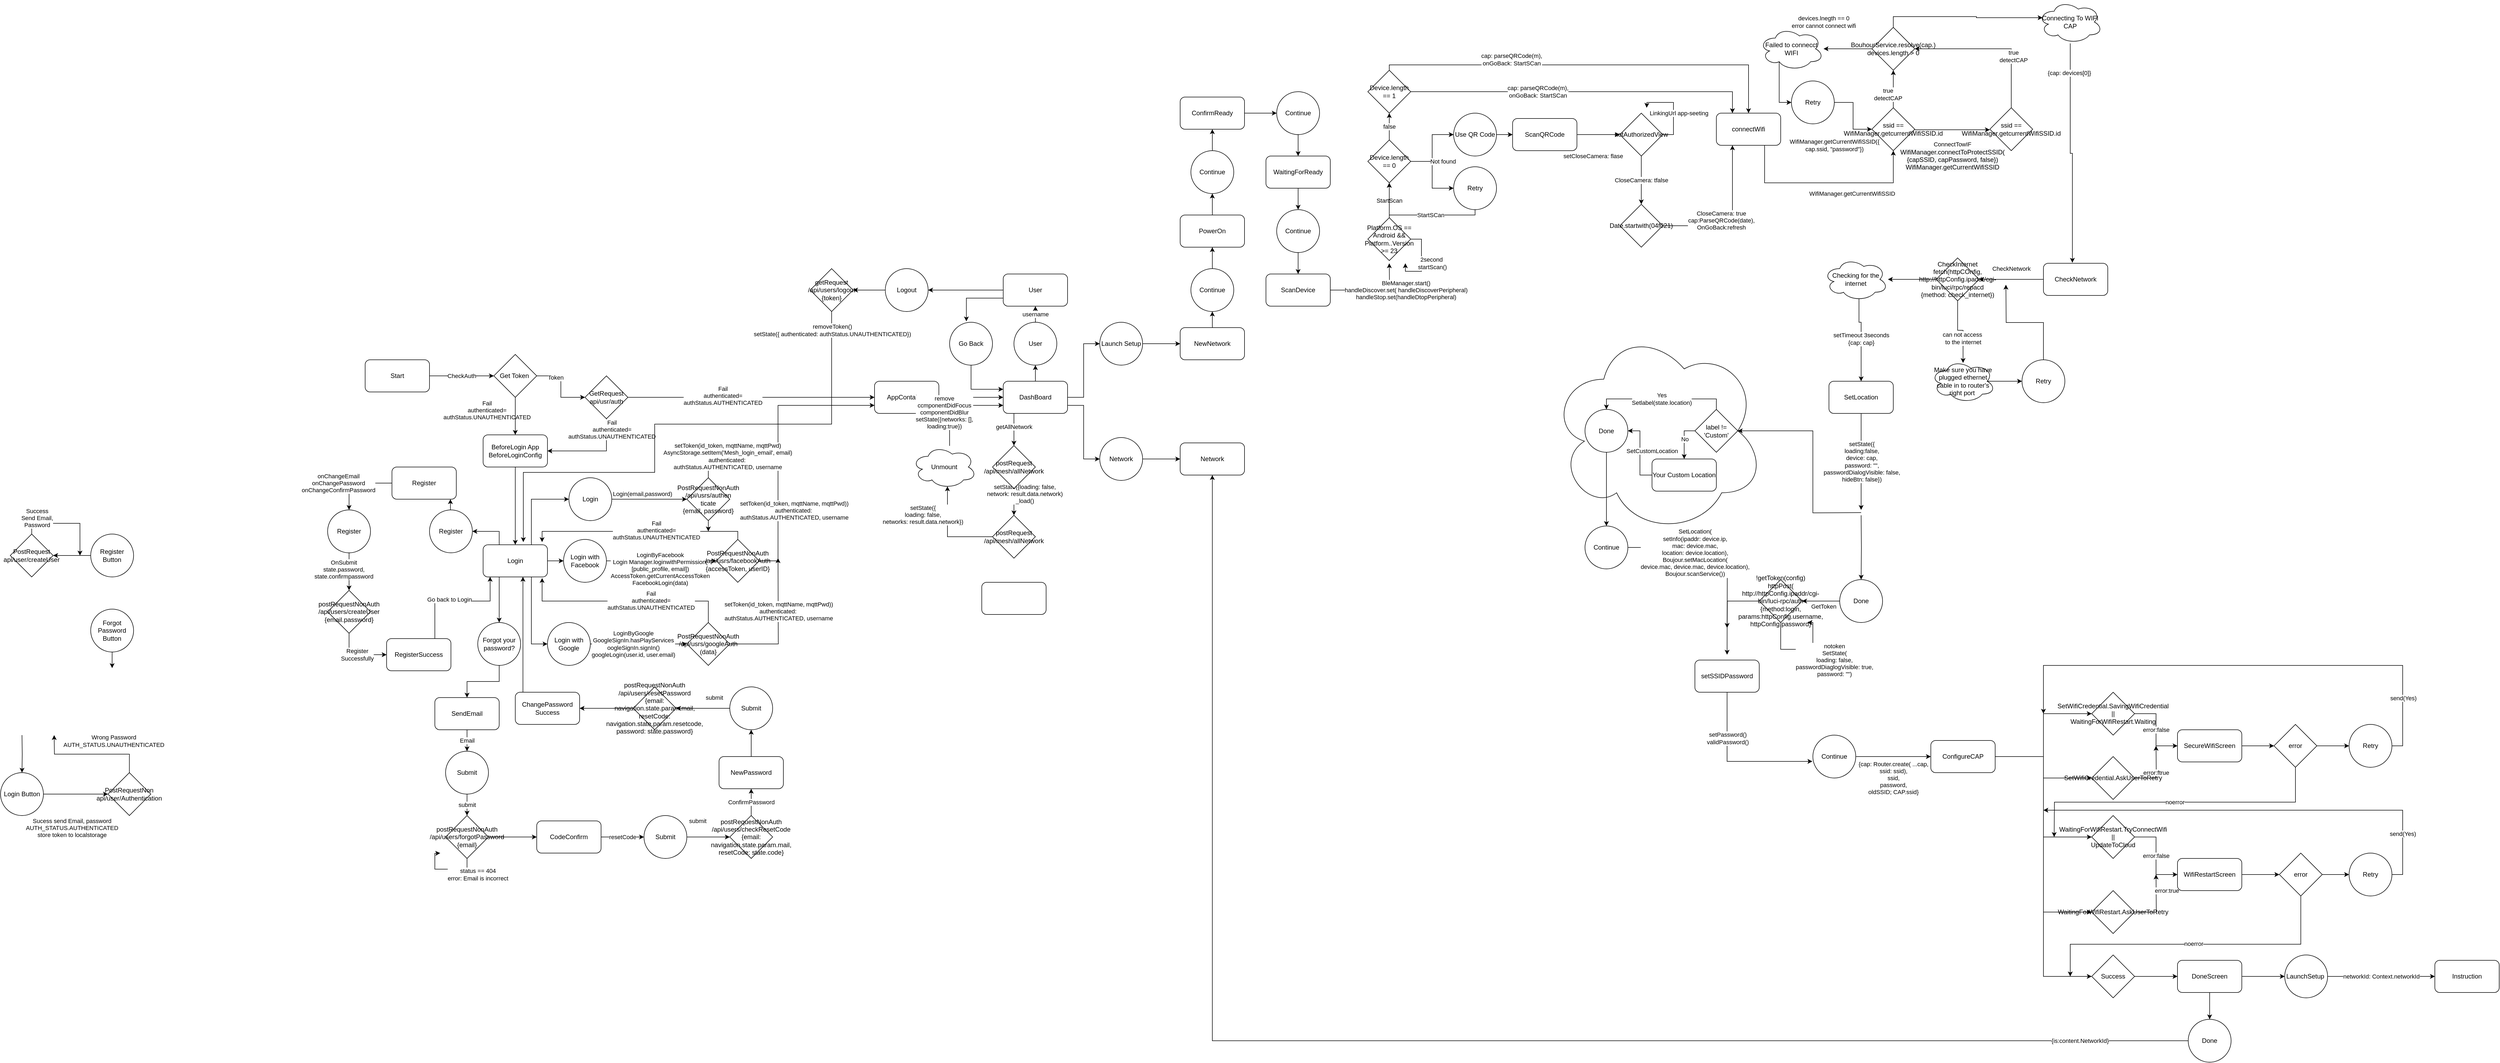 <mxfile version="13.8.7" type="github">
  <diagram id="aokODsgRx68Id1cw1on9" name="Page-1">
    <mxGraphModel dx="3294" dy="2048" grid="1" gridSize="10" guides="1" tooltips="1" connect="1" arrows="1" fold="1" page="1" pageScale="1" pageWidth="850" pageHeight="1100" math="0" shadow="0">
      <root>
        <mxCell id="0" />
        <mxCell id="1" parent="0" />
        <mxCell id="as9aqDVmYMdzE_2a_-bm-5" value="" style="ellipse;shape=cloud;whiteSpace=wrap;html=1;" vertex="1" parent="1">
          <mxGeometry x="1980" y="-40" width="400" height="385" as="geometry" />
        </mxCell>
        <mxCell id="6UK9n3AYxKvv8hEqM6GO-25" value="&lt;span style=&quot;color: rgb(0 , 0 , 0) ; font-family: &amp;#34;helvetica&amp;#34; ; font-size: 11px ; font-style: normal ; font-weight: 400 ; letter-spacing: normal ; text-align: center ; text-indent: 0px ; text-transform: none ; word-spacing: 0px ; background-color: rgb(255 , 255 , 255) ; display: inline ; float: none&quot;&gt;setToken(id_token, mqttName, mqttPwd)&lt;/span&gt;&lt;span style=&quot;color: rgb(0 , 0 , 0) ; font-family: &amp;#34;helvetica&amp;#34; ; font-size: 11px ; font-style: normal ; font-weight: 400 ; letter-spacing: normal ; text-align: center ; text-indent: 0px ; text-transform: none ; word-spacing: 0px ; background-color: rgb(255 , 255 , 255) ; display: inline ; float: none&quot;&gt;)&lt;/span&gt;&lt;br style=&quot;color: rgb(0 , 0 , 0) ; font-family: &amp;#34;helvetica&amp;#34; ; font-size: 11px ; font-style: normal ; font-weight: 400 ; letter-spacing: normal ; text-align: center ; text-indent: 0px ; text-transform: none ; word-spacing: 0px&quot;&gt;&lt;span style=&quot;color: rgb(0 , 0 , 0) ; font-family: &amp;#34;helvetica&amp;#34; ; font-size: 11px ; font-style: normal ; font-weight: 400 ; letter-spacing: normal ; text-align: center ; text-indent: 0px ; text-transform: none ; word-spacing: 0px ; background-color: rgb(255 , 255 , 255) ; display: inline ; float: none&quot;&gt;authenticated:&amp;nbsp;&lt;/span&gt;&lt;br style=&quot;color: rgb(0 , 0 , 0) ; font-family: &amp;#34;helvetica&amp;#34; ; font-size: 11px ; font-style: normal ; font-weight: 400 ; letter-spacing: normal ; text-align: center ; text-indent: 0px ; text-transform: none ; word-spacing: 0px&quot;&gt;&lt;span style=&quot;color: rgb(0 , 0 , 0) ; font-family: &amp;#34;helvetica&amp;#34; ; font-size: 11px ; font-style: normal ; font-weight: 400 ; letter-spacing: normal ; text-align: center ; text-indent: 0px ; text-transform: none ; word-spacing: 0px ; background-color: rgb(255 , 255 , 255) ; display: inline ; float: none&quot;&gt;authStatus.AUTHENTICATED, username&lt;/span&gt;" style="edgeStyle=orthogonalEdgeStyle;rounded=0;orthogonalLoop=1;jettySize=auto;html=1;exitX=1;exitY=0.5;exitDx=0;exitDy=0;" parent="1" source="6UK9n3AYxKvv8hEqM6GO-8" edge="1">
          <mxGeometry x="0.04" y="-30" relative="1" as="geometry">
            <mxPoint x="540" y="180" as="targetPoint" />
            <Array as="points">
              <mxPoint x="540" y="395" />
              <mxPoint x="540" y="180" />
            </Array>
            <mxPoint y="1" as="offset" />
          </mxGeometry>
        </mxCell>
        <mxCell id="LV5CCHK0L-nCkO7Zp9Pf-14" value="Fail&lt;br&gt;authenticated=&lt;br&gt;authStatus.UNAUTHENTICATED" style="edgeLabel;html=1;align=center;verticalAlign=middle;resizable=0;points=[];" parent="1" vertex="1" connectable="0">
          <mxGeometry x="-0.002" y="89.999" as="geometry">
            <mxPoint x="-3" y="24" as="offset" />
          </mxGeometry>
        </mxCell>
        <mxCell id="LV5CCHK0L-nCkO7Zp9Pf-4" value="" style="edgeStyle=orthogonalEdgeStyle;rounded=0;orthogonalLoop=1;jettySize=auto;html=1;" parent="1" target="LV5CCHK0L-nCkO7Zp9Pf-43" edge="1">
          <mxGeometry relative="1" as="geometry">
            <mxPoint x="-870" y="720" as="sourcePoint" />
          </mxGeometry>
        </mxCell>
        <mxCell id="LV5CCHK0L-nCkO7Zp9Pf-59" style="edgeStyle=orthogonalEdgeStyle;rounded=0;orthogonalLoop=1;jettySize=auto;html=1;exitX=0.5;exitY=1;exitDx=0;exitDy=0;" parent="1" source="LV5CCHK0L-nCkO7Zp9Pf-5" target="LV5CCHK0L-nCkO7Zp9Pf-51" edge="1">
          <mxGeometry relative="1" as="geometry" />
        </mxCell>
        <mxCell id="LV5CCHK0L-nCkO7Zp9Pf-5" value="BeforeLogin App&lt;br&gt;BeforeLoginConfig" style="rounded=1;whiteSpace=wrap;html=1;" parent="1" vertex="1">
          <mxGeometry x="-10" y="160" width="120" height="60" as="geometry" />
        </mxCell>
        <mxCell id="LV5CCHK0L-nCkO7Zp9Pf-6" value="&lt;meta charset=&quot;utf-8&quot;&gt;&lt;span style=&quot;color: rgb(0, 0, 0); font-family: helvetica; font-size: 11px; font-style: normal; font-weight: 400; letter-spacing: normal; text-align: center; text-indent: 0px; text-transform: none; word-spacing: 0px; background-color: rgb(255, 255, 255); display: inline; float: none;&quot;&gt;CheckAuth&lt;/span&gt;" style="edgeStyle=orthogonalEdgeStyle;rounded=0;orthogonalLoop=1;jettySize=auto;html=1;" parent="1" source="LV5CCHK0L-nCkO7Zp9Pf-7" target="LV5CCHK0L-nCkO7Zp9Pf-13" edge="1">
          <mxGeometry relative="1" as="geometry" />
        </mxCell>
        <mxCell id="LV5CCHK0L-nCkO7Zp9Pf-7" value="Start" style="rounded=1;whiteSpace=wrap;html=1;" parent="1" vertex="1">
          <mxGeometry x="-230" y="20" width="120" height="60" as="geometry" />
        </mxCell>
        <mxCell id="LV5CCHK0L-nCkO7Zp9Pf-49" style="edgeStyle=orthogonalEdgeStyle;rounded=0;orthogonalLoop=1;jettySize=auto;html=1;exitX=1;exitY=0.5;exitDx=0;exitDy=0;entryX=0;entryY=0.5;entryDx=0;entryDy=0;" parent="1" source="LV5CCHK0L-nCkO7Zp9Pf-10" target="LV5CCHK0L-nCkO7Zp9Pf-48" edge="1">
          <mxGeometry relative="1" as="geometry" />
        </mxCell>
        <mxCell id="LV5CCHK0L-nCkO7Zp9Pf-50" value="Fail&lt;br&gt;authenticated=&lt;br&gt;authStatus.AUTHENTICATED" style="edgeLabel;html=1;align=center;verticalAlign=middle;resizable=0;points=[];" parent="LV5CCHK0L-nCkO7Zp9Pf-49" vertex="1" connectable="0">
          <mxGeometry x="-0.232" y="3" relative="1" as="geometry">
            <mxPoint as="offset" />
          </mxGeometry>
        </mxCell>
        <mxCell id="LV5CCHK0L-nCkO7Zp9Pf-10" value="GetRequest&lt;br&gt;api/usr/auth" style="rhombus;whiteSpace=wrap;html=1;" parent="1" vertex="1">
          <mxGeometry x="180" y="50" width="80" height="80" as="geometry" />
        </mxCell>
        <mxCell id="LV5CCHK0L-nCkO7Zp9Pf-12" style="edgeStyle=orthogonalEdgeStyle;rounded=0;orthogonalLoop=1;jettySize=auto;html=1;exitX=0.5;exitY=1;exitDx=0;exitDy=0;entryX=0.5;entryY=0;entryDx=0;entryDy=0;" parent="1" source="LV5CCHK0L-nCkO7Zp9Pf-13" target="LV5CCHK0L-nCkO7Zp9Pf-5" edge="1">
          <mxGeometry relative="1" as="geometry">
            <mxPoint x="110" y="190" as="targetPoint" />
          </mxGeometry>
        </mxCell>
        <mxCell id="LV5CCHK0L-nCkO7Zp9Pf-46" style="edgeStyle=orthogonalEdgeStyle;rounded=0;orthogonalLoop=1;jettySize=auto;html=1;exitX=1;exitY=0.5;exitDx=0;exitDy=0;" parent="1" source="LV5CCHK0L-nCkO7Zp9Pf-13" target="LV5CCHK0L-nCkO7Zp9Pf-10" edge="1">
          <mxGeometry relative="1" as="geometry" />
        </mxCell>
        <mxCell id="LV5CCHK0L-nCkO7Zp9Pf-47" value="Token" style="edgeLabel;html=1;align=center;verticalAlign=middle;resizable=0;points=[];" parent="LV5CCHK0L-nCkO7Zp9Pf-46" vertex="1" connectable="0">
          <mxGeometry x="-0.462" y="-3" relative="1" as="geometry">
            <mxPoint as="offset" />
          </mxGeometry>
        </mxCell>
        <mxCell id="LV5CCHK0L-nCkO7Zp9Pf-13" value="Get Token&amp;nbsp;" style="rhombus;whiteSpace=wrap;html=1;" parent="1" vertex="1">
          <mxGeometry x="10" y="10" width="80" height="80" as="geometry" />
        </mxCell>
        <mxCell id="LV5CCHK0L-nCkO7Zp9Pf-15" value="Sucess send Email, password&lt;br&gt;AUTH_STATUS.AUTHENTICATED&lt;br&gt;store token to localstorage" style="edgeLabel;html=1;align=center;verticalAlign=middle;resizable=0;points=[];" parent="1" vertex="1" connectable="0">
          <mxGeometry x="-776.85" y="892.84" as="geometry" />
        </mxCell>
        <mxCell id="LV5CCHK0L-nCkO7Zp9Pf-16" style="edgeStyle=orthogonalEdgeStyle;rounded=0;orthogonalLoop=1;jettySize=auto;html=1;exitX=0.5;exitY=0;exitDx=0;exitDy=0;entryX=1;entryY=1;entryDx=0;entryDy=0;" parent="1" source="LV5CCHK0L-nCkO7Zp9Pf-18" edge="1">
          <mxGeometry relative="1" as="geometry">
            <mxPoint x="-810" y="720" as="targetPoint" />
          </mxGeometry>
        </mxCell>
        <mxCell id="LV5CCHK0L-nCkO7Zp9Pf-17" value="Wrong Password&lt;br&gt;AUTH_STATUS.UNAUTHENTICATED" style="edgeLabel;html=1;align=center;verticalAlign=middle;resizable=0;points=[];" parent="LV5CCHK0L-nCkO7Zp9Pf-16" vertex="1" connectable="0">
          <mxGeometry x="0.354" y="-1" relative="1" as="geometry">
            <mxPoint x="77.57" y="-24.0" as="offset" />
          </mxGeometry>
        </mxCell>
        <mxCell id="LV5CCHK0L-nCkO7Zp9Pf-18" value="PostRequestNon&lt;br&gt;api/user/Authentication" style="rhombus;whiteSpace=wrap;html=1;" parent="1" vertex="1">
          <mxGeometry x="-709.71" y="790" width="80" height="80" as="geometry" />
        </mxCell>
        <mxCell id="LV5CCHK0L-nCkO7Zp9Pf-19" value="Success&lt;br&gt;Send Email, &lt;br&gt;Password" style="edgeStyle=orthogonalEdgeStyle;rounded=0;orthogonalLoop=1;jettySize=auto;html=1;exitX=0.5;exitY=0;exitDx=0;exitDy=0;" parent="1" source="LV5CCHK0L-nCkO7Zp9Pf-20" edge="1">
          <mxGeometry x="-0.765" y="-14" relative="1" as="geometry">
            <mxPoint x="10" y="-24" as="offset" />
            <mxPoint x="-761.85" y="385" as="targetPoint" />
            <Array as="points">
              <mxPoint x="-851.85" y="325" />
              <mxPoint x="-761.85" y="325" />
            </Array>
          </mxGeometry>
        </mxCell>
        <mxCell id="LV5CCHK0L-nCkO7Zp9Pf-20" value="PostRequest&lt;br&gt;api/user/createUser" style="rhombus;whiteSpace=wrap;html=1;" parent="1" vertex="1">
          <mxGeometry x="-891.85" y="345" width="80" height="80" as="geometry" />
        </mxCell>
        <mxCell id="LV5CCHK0L-nCkO7Zp9Pf-38" value="" style="edgeStyle=orthogonalEdgeStyle;rounded=0;orthogonalLoop=1;jettySize=auto;html=1;" parent="1" source="LV5CCHK0L-nCkO7Zp9Pf-39" edge="1">
          <mxGeometry relative="1" as="geometry">
            <mxPoint x="-701.85" y="595" as="targetPoint" />
          </mxGeometry>
        </mxCell>
        <mxCell id="LV5CCHK0L-nCkO7Zp9Pf-39" value="Forgot Password Button" style="ellipse;whiteSpace=wrap;html=1;aspect=fixed;" parent="1" vertex="1">
          <mxGeometry x="-741.85" y="485" width="80" height="80" as="geometry" />
        </mxCell>
        <mxCell id="LV5CCHK0L-nCkO7Zp9Pf-40" value="" style="edgeStyle=orthogonalEdgeStyle;rounded=0;orthogonalLoop=1;jettySize=auto;html=1;" parent="1" source="LV5CCHK0L-nCkO7Zp9Pf-41" target="LV5CCHK0L-nCkO7Zp9Pf-20" edge="1">
          <mxGeometry relative="1" as="geometry" />
        </mxCell>
        <mxCell id="LV5CCHK0L-nCkO7Zp9Pf-41" value="Register Button" style="ellipse;whiteSpace=wrap;html=1;aspect=fixed;" parent="1" vertex="1">
          <mxGeometry x="-741.85" y="345" width="80" height="80" as="geometry" />
        </mxCell>
        <mxCell id="LV5CCHK0L-nCkO7Zp9Pf-42" value="" style="edgeStyle=orthogonalEdgeStyle;rounded=0;orthogonalLoop=1;jettySize=auto;html=1;" parent="1" source="LV5CCHK0L-nCkO7Zp9Pf-43" target="LV5CCHK0L-nCkO7Zp9Pf-18" edge="1">
          <mxGeometry relative="1" as="geometry" />
        </mxCell>
        <mxCell id="LV5CCHK0L-nCkO7Zp9Pf-43" value="Login Button" style="ellipse;whiteSpace=wrap;html=1;aspect=fixed;" parent="1" vertex="1">
          <mxGeometry x="-910" y="790" width="80" height="80" as="geometry" />
        </mxCell>
        <mxCell id="LV5CCHK0L-nCkO7Zp9Pf-8" style="edgeStyle=orthogonalEdgeStyle;rounded=0;orthogonalLoop=1;jettySize=auto;html=1;exitX=0.5;exitY=1;exitDx=0;exitDy=0;entryX=1;entryY=0.5;entryDx=0;entryDy=0;" parent="1" source="LV5CCHK0L-nCkO7Zp9Pf-10" target="LV5CCHK0L-nCkO7Zp9Pf-5" edge="1">
          <mxGeometry relative="1" as="geometry" />
        </mxCell>
        <mxCell id="LV5CCHK0L-nCkO7Zp9Pf-9" value="Fail&lt;br&gt;authenticated=&lt;br&gt;authStatus.UNAUTHENTICATED" style="edgeLabel;html=1;align=center;verticalAlign=middle;resizable=0;points=[];" parent="LV5CCHK0L-nCkO7Zp9Pf-8" vertex="1" connectable="0">
          <mxGeometry x="-0.028" y="-37" relative="1" as="geometry">
            <mxPoint x="32.0" y="-3" as="offset" />
          </mxGeometry>
        </mxCell>
        <mxCell id="6UK9n3AYxKvv8hEqM6GO-106" style="edgeStyle=orthogonalEdgeStyle;rounded=0;orthogonalLoop=1;jettySize=auto;html=1;exitX=1;exitY=0.5;exitDx=0;exitDy=0;" parent="1" source="LV5CCHK0L-nCkO7Zp9Pf-48" target="6UK9n3AYxKvv8hEqM6GO-73" edge="1">
          <mxGeometry relative="1" as="geometry" />
        </mxCell>
        <mxCell id="LV5CCHK0L-nCkO7Zp9Pf-48" value="AppContainer" style="rounded=1;whiteSpace=wrap;html=1;" parent="1" vertex="1">
          <mxGeometry x="720" y="60" width="120" height="60" as="geometry" />
        </mxCell>
        <mxCell id="LV5CCHK0L-nCkO7Zp9Pf-61" style="edgeStyle=orthogonalEdgeStyle;rounded=0;orthogonalLoop=1;jettySize=auto;html=1;exitX=0.25;exitY=0;exitDx=0;exitDy=0;" parent="1" source="LV5CCHK0L-nCkO7Zp9Pf-51" target="LV5CCHK0L-nCkO7Zp9Pf-60" edge="1">
          <mxGeometry relative="1" as="geometry" />
        </mxCell>
        <mxCell id="LV5CCHK0L-nCkO7Zp9Pf-65" style="edgeStyle=orthogonalEdgeStyle;rounded=0;orthogonalLoop=1;jettySize=auto;html=1;exitX=0.25;exitY=1;exitDx=0;exitDy=0;entryX=0.5;entryY=0;entryDx=0;entryDy=0;" parent="1" source="LV5CCHK0L-nCkO7Zp9Pf-51" target="LV5CCHK0L-nCkO7Zp9Pf-63" edge="1">
          <mxGeometry relative="1" as="geometry">
            <Array as="points">
              <mxPoint x="20" y="470" />
              <mxPoint x="20" y="470" />
            </Array>
          </mxGeometry>
        </mxCell>
        <mxCell id="6UK9n3AYxKvv8hEqM6GO-3" style="edgeStyle=orthogonalEdgeStyle;rounded=0;orthogonalLoop=1;jettySize=auto;html=1;exitX=1;exitY=0.5;exitDx=0;exitDy=0;entryX=0;entryY=0.5;entryDx=0;entryDy=0;" parent="1" source="LV5CCHK0L-nCkO7Zp9Pf-51" target="LV5CCHK0L-nCkO7Zp9Pf-68" edge="1">
          <mxGeometry relative="1" as="geometry" />
        </mxCell>
        <mxCell id="6UK9n3AYxKvv8hEqM6GO-4" style="edgeStyle=orthogonalEdgeStyle;rounded=0;orthogonalLoop=1;jettySize=auto;html=1;exitX=0.75;exitY=0;exitDx=0;exitDy=0;entryX=0;entryY=0.5;entryDx=0;entryDy=0;" parent="1" source="LV5CCHK0L-nCkO7Zp9Pf-51" target="LV5CCHK0L-nCkO7Zp9Pf-66" edge="1">
          <mxGeometry relative="1" as="geometry" />
        </mxCell>
        <mxCell id="6UK9n3AYxKvv8hEqM6GO-28" style="edgeStyle=orthogonalEdgeStyle;rounded=0;orthogonalLoop=1;jettySize=auto;html=1;exitX=0.75;exitY=1;exitDx=0;exitDy=0;entryX=0;entryY=0.5;entryDx=0;entryDy=0;" parent="1" source="LV5CCHK0L-nCkO7Zp9Pf-51" target="LV5CCHK0L-nCkO7Zp9Pf-69" edge="1">
          <mxGeometry relative="1" as="geometry" />
        </mxCell>
        <mxCell id="LV5CCHK0L-nCkO7Zp9Pf-51" value="Login" style="rounded=1;whiteSpace=wrap;html=1;" parent="1" vertex="1">
          <mxGeometry x="-10" y="365" width="120" height="60" as="geometry" />
        </mxCell>
        <mxCell id="6UK9n3AYxKvv8hEqM6GO-41" value="onChangeEmail&lt;br&gt;onChangePassword&lt;br&gt;onChangeConfirmPassword" style="edgeStyle=orthogonalEdgeStyle;rounded=0;orthogonalLoop=1;jettySize=auto;html=1;exitX=0;exitY=0.5;exitDx=0;exitDy=0;entryX=0.5;entryY=0;entryDx=0;entryDy=0;" parent="1" source="LV5CCHK0L-nCkO7Zp9Pf-52" target="6UK9n3AYxKvv8hEqM6GO-37" edge="1">
          <mxGeometry x="0.231" y="-20" relative="1" as="geometry">
            <mxPoint as="offset" />
          </mxGeometry>
        </mxCell>
        <mxCell id="LV5CCHK0L-nCkO7Zp9Pf-52" value="Register" style="rounded=1;whiteSpace=wrap;html=1;" parent="1" vertex="1">
          <mxGeometry x="-180" y="220" width="120" height="60" as="geometry" />
        </mxCell>
        <mxCell id="6UK9n3AYxKvv8hEqM6GO-45" style="edgeStyle=orthogonalEdgeStyle;rounded=0;orthogonalLoop=1;jettySize=auto;html=1;exitX=0.75;exitY=0;exitDx=0;exitDy=0;entryX=0.109;entryY=0.996;entryDx=0;entryDy=0;entryPerimeter=0;" parent="1" source="LV5CCHK0L-nCkO7Zp9Pf-53" target="LV5CCHK0L-nCkO7Zp9Pf-51" edge="1">
          <mxGeometry relative="1" as="geometry">
            <Array as="points">
              <mxPoint x="-100" y="470" />
              <mxPoint x="3" y="470" />
            </Array>
          </mxGeometry>
        </mxCell>
        <mxCell id="6UK9n3AYxKvv8hEqM6GO-46" value="Go back to Login" style="edgeLabel;html=1;align=center;verticalAlign=middle;resizable=0;points=[];" parent="6UK9n3AYxKvv8hEqM6GO-45" vertex="1" connectable="0">
          <mxGeometry x="-0.116" y="3" relative="1" as="geometry">
            <mxPoint as="offset" />
          </mxGeometry>
        </mxCell>
        <mxCell id="LV5CCHK0L-nCkO7Zp9Pf-53" value="RegisterSuccess" style="rounded=1;whiteSpace=wrap;html=1;" parent="1" vertex="1">
          <mxGeometry x="-190" y="540" width="120" height="60" as="geometry" />
        </mxCell>
        <mxCell id="6UK9n3AYxKvv8hEqM6GO-53" value="Email" style="edgeStyle=orthogonalEdgeStyle;rounded=0;orthogonalLoop=1;jettySize=auto;html=1;" parent="1" source="LV5CCHK0L-nCkO7Zp9Pf-54" target="6UK9n3AYxKvv8hEqM6GO-52" edge="1">
          <mxGeometry relative="1" as="geometry" />
        </mxCell>
        <mxCell id="LV5CCHK0L-nCkO7Zp9Pf-54" value="SendEmail" style="rounded=1;whiteSpace=wrap;html=1;" parent="1" vertex="1">
          <mxGeometry x="-100" y="650" width="120" height="60" as="geometry" />
        </mxCell>
        <mxCell id="6UK9n3AYxKvv8hEqM6GO-58" value="resetCode" style="edgeStyle=orthogonalEdgeStyle;rounded=0;orthogonalLoop=1;jettySize=auto;html=1;exitX=1;exitY=0.5;exitDx=0;exitDy=0;entryX=0;entryY=0.5;entryDx=0;entryDy=0;" parent="1" source="LV5CCHK0L-nCkO7Zp9Pf-55" target="6UK9n3AYxKvv8hEqM6GO-57" edge="1">
          <mxGeometry relative="1" as="geometry" />
        </mxCell>
        <mxCell id="LV5CCHK0L-nCkO7Zp9Pf-55" value="CodeConfirm" style="rounded=1;whiteSpace=wrap;html=1;" parent="1" vertex="1">
          <mxGeometry x="90" y="880" width="120" height="60" as="geometry" />
        </mxCell>
        <mxCell id="6UK9n3AYxKvv8hEqM6GO-65" style="edgeStyle=orthogonalEdgeStyle;rounded=0;orthogonalLoop=1;jettySize=auto;html=1;exitX=0.5;exitY=0;exitDx=0;exitDy=0;entryX=0.5;entryY=1;entryDx=0;entryDy=0;" parent="1" source="LV5CCHK0L-nCkO7Zp9Pf-56" target="6UK9n3AYxKvv8hEqM6GO-63" edge="1">
          <mxGeometry relative="1" as="geometry" />
        </mxCell>
        <mxCell id="LV5CCHK0L-nCkO7Zp9Pf-56" value="NewPassword" style="rounded=1;whiteSpace=wrap;html=1;" parent="1" vertex="1">
          <mxGeometry x="430" y="760" width="120" height="60" as="geometry" />
        </mxCell>
        <mxCell id="6UK9n3AYxKvv8hEqM6GO-71" style="edgeStyle=orthogonalEdgeStyle;rounded=0;orthogonalLoop=1;jettySize=auto;html=1;exitX=0.25;exitY=0;exitDx=0;exitDy=0;entryX=0.619;entryY=0.996;entryDx=0;entryDy=0;entryPerimeter=0;" parent="1" source="LV5CCHK0L-nCkO7Zp9Pf-57" target="LV5CCHK0L-nCkO7Zp9Pf-51" edge="1">
          <mxGeometry relative="1" as="geometry">
            <Array as="points">
              <mxPoint x="64" y="640" />
            </Array>
          </mxGeometry>
        </mxCell>
        <mxCell id="LV5CCHK0L-nCkO7Zp9Pf-57" value="ChangePassword Success" style="rounded=1;whiteSpace=wrap;html=1;" parent="1" vertex="1">
          <mxGeometry x="50" y="640" width="120" height="60" as="geometry" />
        </mxCell>
        <mxCell id="6UK9n3AYxKvv8hEqM6GO-47" style="edgeStyle=orthogonalEdgeStyle;rounded=0;orthogonalLoop=1;jettySize=auto;html=1;exitX=0.5;exitY=0;exitDx=0;exitDy=0;" parent="1" source="LV5CCHK0L-nCkO7Zp9Pf-60" edge="1">
          <mxGeometry relative="1" as="geometry">
            <mxPoint x="-71" y="280" as="targetPoint" />
          </mxGeometry>
        </mxCell>
        <mxCell id="LV5CCHK0L-nCkO7Zp9Pf-60" value="Register" style="ellipse;whiteSpace=wrap;html=1;aspect=fixed;" parent="1" vertex="1">
          <mxGeometry x="-110" y="300" width="80" height="80" as="geometry" />
        </mxCell>
        <mxCell id="LV5CCHK0L-nCkO7Zp9Pf-64" style="edgeStyle=orthogonalEdgeStyle;rounded=0;orthogonalLoop=1;jettySize=auto;html=1;" parent="1" source="LV5CCHK0L-nCkO7Zp9Pf-63" target="LV5CCHK0L-nCkO7Zp9Pf-54" edge="1">
          <mxGeometry relative="1" as="geometry" />
        </mxCell>
        <mxCell id="LV5CCHK0L-nCkO7Zp9Pf-63" value="Forgot your password?" style="ellipse;whiteSpace=wrap;html=1;aspect=fixed;" parent="1" vertex="1">
          <mxGeometry x="-20" y="510" width="80" height="80" as="geometry" />
        </mxCell>
        <mxCell id="6UK9n3AYxKvv8hEqM6GO-6" style="edgeStyle=orthogonalEdgeStyle;rounded=0;orthogonalLoop=1;jettySize=auto;html=1;exitX=1;exitY=0.5;exitDx=0;exitDy=0;" parent="1" source="LV5CCHK0L-nCkO7Zp9Pf-66" target="6UK9n3AYxKvv8hEqM6GO-5" edge="1">
          <mxGeometry relative="1" as="geometry" />
        </mxCell>
        <mxCell id="6UK9n3AYxKvv8hEqM6GO-27" value="Login(email,password)" style="edgeLabel;html=1;align=center;verticalAlign=middle;resizable=0;points=[];" parent="6UK9n3AYxKvv8hEqM6GO-6" vertex="1" connectable="0">
          <mxGeometry x="-0.186" y="-1" relative="1" as="geometry">
            <mxPoint y="-11" as="offset" />
          </mxGeometry>
        </mxCell>
        <mxCell id="LV5CCHK0L-nCkO7Zp9Pf-66" value="Login" style="ellipse;whiteSpace=wrap;html=1;aspect=fixed;" parent="1" vertex="1">
          <mxGeometry x="150" y="240" width="80" height="80" as="geometry" />
        </mxCell>
        <mxCell id="6UK9n3AYxKvv8hEqM6GO-9" value="LoginByFacebook&lt;br&gt;Login Manager.loginwithPermission(&lt;br&gt;[public_profile, email])&lt;br&gt;AccessToken.getCurrentAccessToken&lt;br&gt;FacebookLogin(data)" style="edgeStyle=orthogonalEdgeStyle;rounded=0;orthogonalLoop=1;jettySize=auto;html=1;exitX=1;exitY=0.5;exitDx=0;exitDy=0;entryX=0;entryY=0.5;entryDx=0;entryDy=0;" parent="1" source="LV5CCHK0L-nCkO7Zp9Pf-68" target="6UK9n3AYxKvv8hEqM6GO-8" edge="1">
          <mxGeometry x="-0.024" y="-15" relative="1" as="geometry">
            <mxPoint as="offset" />
          </mxGeometry>
        </mxCell>
        <mxCell id="LV5CCHK0L-nCkO7Zp9Pf-68" value="Login with Facebook" style="ellipse;whiteSpace=wrap;html=1;aspect=fixed;" parent="1" vertex="1">
          <mxGeometry x="140" y="355" width="80" height="80" as="geometry" />
        </mxCell>
        <mxCell id="6UK9n3AYxKvv8hEqM6GO-12" style="edgeStyle=orthogonalEdgeStyle;rounded=0;orthogonalLoop=1;jettySize=auto;html=1;exitX=1;exitY=0.5;exitDx=0;exitDy=0;entryX=0;entryY=0.5;entryDx=0;entryDy=0;" parent="1" source="LV5CCHK0L-nCkO7Zp9Pf-69" target="6UK9n3AYxKvv8hEqM6GO-11" edge="1">
          <mxGeometry relative="1" as="geometry" />
        </mxCell>
        <mxCell id="6UK9n3AYxKvv8hEqM6GO-35" value="LoginByGoogle&lt;br&gt;GoogleSignIn.hasPlayServices&lt;br&gt;oogleSignIn.signIn()&lt;br&gt;googleLogin(user.id, user.email)" style="edgeLabel;html=1;align=center;verticalAlign=middle;resizable=0;points=[];" parent="6UK9n3AYxKvv8hEqM6GO-12" vertex="1" connectable="0">
          <mxGeometry x="-0.371" y="2" relative="1" as="geometry">
            <mxPoint x="23.53" y="2" as="offset" />
          </mxGeometry>
        </mxCell>
        <mxCell id="LV5CCHK0L-nCkO7Zp9Pf-69" value="Login with Google" style="ellipse;whiteSpace=wrap;html=1;aspect=fixed;" parent="1" vertex="1">
          <mxGeometry x="110" y="510" width="80" height="80" as="geometry" />
        </mxCell>
        <mxCell id="6UK9n3AYxKvv8hEqM6GO-7" style="edgeStyle=orthogonalEdgeStyle;rounded=0;orthogonalLoop=1;jettySize=auto;html=1;exitX=0.5;exitY=0;exitDx=0;exitDy=0;entryX=0;entryY=0.75;entryDx=0;entryDy=0;" parent="1" source="6UK9n3AYxKvv8hEqM6GO-5" target="LV5CCHK0L-nCkO7Zp9Pf-48" edge="1">
          <mxGeometry relative="1" as="geometry">
            <mxPoint x="540" y="122" as="targetPoint" />
            <Array as="points">
              <mxPoint x="410" y="180" />
              <mxPoint x="540" y="180" />
              <mxPoint x="540" y="105" />
            </Array>
          </mxGeometry>
        </mxCell>
        <mxCell id="6UK9n3AYxKvv8hEqM6GO-15" value="setToken(id_token, mqttName, mqttPwd)&lt;br&gt;AsyncStorage.setItem(&#39;Mesh_login_email&#39;, email)&lt;br&gt;authenticated:&amp;nbsp;&lt;br&gt;authStatus.AUTHENTICATED, username" style="edgeLabel;html=1;align=center;verticalAlign=middle;resizable=0;points=[];" parent="6UK9n3AYxKvv8hEqM6GO-7" vertex="1" connectable="0">
          <mxGeometry x="-0.481" y="-3" relative="1" as="geometry">
            <mxPoint x="-20" y="17" as="offset" />
          </mxGeometry>
        </mxCell>
        <mxCell id="6UK9n3AYxKvv8hEqM6GO-21" style="edgeStyle=orthogonalEdgeStyle;rounded=0;orthogonalLoop=1;jettySize=auto;html=1;exitX=0.5;exitY=1;exitDx=0;exitDy=0;" parent="1" source="6UK9n3AYxKvv8hEqM6GO-5" edge="1">
          <mxGeometry relative="1" as="geometry">
            <mxPoint x="410" y="340" as="targetPoint" />
          </mxGeometry>
        </mxCell>
        <mxCell id="6UK9n3AYxKvv8hEqM6GO-5" value="PostRequestNonAuth&lt;br&gt;/api/usrs/authen ticate&lt;br&gt;{email, password}" style="rhombus;whiteSpace=wrap;html=1;" parent="1" vertex="1">
          <mxGeometry x="370" y="240" width="80" height="80" as="geometry" />
        </mxCell>
        <mxCell id="6UK9n3AYxKvv8hEqM6GO-22" style="edgeStyle=orthogonalEdgeStyle;rounded=0;orthogonalLoop=1;jettySize=auto;html=1;exitX=0.5;exitY=0;exitDx=0;exitDy=0;" parent="1" source="6UK9n3AYxKvv8hEqM6GO-8" edge="1">
          <mxGeometry relative="1" as="geometry">
            <mxPoint x="100" y="360" as="targetPoint" />
            <Array as="points">
              <mxPoint x="465" y="340" />
              <mxPoint x="100" y="340" />
            </Array>
          </mxGeometry>
        </mxCell>
        <mxCell id="6UK9n3AYxKvv8hEqM6GO-32" value="Fail&lt;br&gt;authenticated=&lt;br&gt;authStatus.UNAUTHENTICATED" style="edgeLabel;html=1;align=center;verticalAlign=middle;resizable=0;points=[];" parent="6UK9n3AYxKvv8hEqM6GO-22" vertex="1" connectable="0">
          <mxGeometry x="-0.165" y="-2" relative="1" as="geometry">
            <mxPoint as="offset" />
          </mxGeometry>
        </mxCell>
        <mxCell id="6UK9n3AYxKvv8hEqM6GO-8" value="&lt;span&gt;PostRequestNonAuth&lt;/span&gt;&lt;br&gt;&lt;span&gt;/api/usrs/facebookAuth&lt;/span&gt;&lt;br&gt;&lt;span&gt;{accessToken, userID}&lt;/span&gt;" style="rhombus;whiteSpace=wrap;html=1;" parent="1" vertex="1">
          <mxGeometry x="425" y="355" width="80" height="80" as="geometry" />
        </mxCell>
        <mxCell id="6UK9n3AYxKvv8hEqM6GO-26" style="edgeStyle=orthogonalEdgeStyle;rounded=0;orthogonalLoop=1;jettySize=auto;html=1;exitX=1;exitY=0.5;exitDx=0;exitDy=0;" parent="1" source="6UK9n3AYxKvv8hEqM6GO-11" edge="1">
          <mxGeometry relative="1" as="geometry">
            <mxPoint x="540" y="390" as="targetPoint" />
          </mxGeometry>
        </mxCell>
        <mxCell id="6UK9n3AYxKvv8hEqM6GO-33" value="&lt;span style=&quot;font-family: &amp;#34;helvetica&amp;#34;&quot;&gt;setToken(id_token, mqttName, mqttPwd)&lt;/span&gt;&lt;span style=&quot;font-family: &amp;#34;helvetica&amp;#34;&quot;&gt;)&lt;/span&gt;&lt;br style=&quot;font-family: &amp;#34;helvetica&amp;#34;&quot;&gt;&lt;span style=&quot;font-family: &amp;#34;helvetica&amp;#34;&quot;&gt;authenticated:&amp;nbsp;&lt;/span&gt;&lt;br style=&quot;font-family: &amp;#34;helvetica&amp;#34;&quot;&gt;&lt;span style=&quot;font-family: &amp;#34;helvetica&amp;#34;&quot;&gt;authStatus.AUTHENTICATED, username&lt;/span&gt;" style="edgeLabel;html=1;align=center;verticalAlign=middle;resizable=0;points=[];" parent="6UK9n3AYxKvv8hEqM6GO-26" vertex="1" connectable="0">
          <mxGeometry x="0.208" relative="1" as="geometry">
            <mxPoint as="offset" />
          </mxGeometry>
        </mxCell>
        <mxCell id="6UK9n3AYxKvv8hEqM6GO-30" style="edgeStyle=orthogonalEdgeStyle;rounded=0;orthogonalLoop=1;jettySize=auto;html=1;entryX=0.917;entryY=1.033;entryDx=0;entryDy=0;entryPerimeter=0;" parent="1" source="6UK9n3AYxKvv8hEqM6GO-11" target="LV5CCHK0L-nCkO7Zp9Pf-51" edge="1">
          <mxGeometry relative="1" as="geometry">
            <mxPoint x="370" y="450" as="targetPoint" />
            <Array as="points">
              <mxPoint x="410" y="470" />
              <mxPoint x="100" y="470" />
            </Array>
          </mxGeometry>
        </mxCell>
        <mxCell id="6UK9n3AYxKvv8hEqM6GO-31" value="Fail&lt;br&gt;authenticated=&lt;br&gt;authStatus.UNAUTHENTICATED" style="edgeLabel;html=1;align=center;verticalAlign=middle;resizable=0;points=[];" parent="6UK9n3AYxKvv8hEqM6GO-30" vertex="1" connectable="0">
          <mxGeometry x="-0.252" y="-1" relative="1" as="geometry">
            <mxPoint as="offset" />
          </mxGeometry>
        </mxCell>
        <mxCell id="6UK9n3AYxKvv8hEqM6GO-11" value="&lt;span&gt;PostRequestNonAuth&lt;/span&gt;&lt;br&gt;&lt;span&gt;/api/usrs/googleAuth&lt;/span&gt;&lt;br&gt;&lt;span&gt;(data}&lt;/span&gt;" style="rhombus;whiteSpace=wrap;html=1;" parent="1" vertex="1">
          <mxGeometry x="370" y="510" width="80" height="80" as="geometry" />
        </mxCell>
        <mxCell id="6UK9n3AYxKvv8hEqM6GO-43" value="OnSubmit&lt;br&gt;state.password,&lt;br&gt;state.confirmpassword" style="edgeStyle=orthogonalEdgeStyle;rounded=0;orthogonalLoop=1;jettySize=auto;html=1;exitX=0.5;exitY=1;exitDx=0;exitDy=0;entryX=0.5;entryY=0;entryDx=0;entryDy=0;" parent="1" source="6UK9n3AYxKvv8hEqM6GO-37" target="6UK9n3AYxKvv8hEqM6GO-42" edge="1">
          <mxGeometry x="-0.143" y="-10" relative="1" as="geometry">
            <mxPoint y="1" as="offset" />
          </mxGeometry>
        </mxCell>
        <mxCell id="6UK9n3AYxKvv8hEqM6GO-37" value="Register" style="ellipse;whiteSpace=wrap;html=1;aspect=fixed;" parent="1" vertex="1">
          <mxGeometry x="-300" y="300" width="80" height="80" as="geometry" />
        </mxCell>
        <mxCell id="6UK9n3AYxKvv8hEqM6GO-44" value="Register&lt;br&gt;Successfully" style="edgeStyle=orthogonalEdgeStyle;rounded=0;orthogonalLoop=1;jettySize=auto;html=1;exitX=0.5;exitY=1;exitDx=0;exitDy=0;entryX=0;entryY=0.5;entryDx=0;entryDy=0;" parent="1" source="6UK9n3AYxKvv8hEqM6GO-42" target="LV5CCHK0L-nCkO7Zp9Pf-53" edge="1">
          <mxGeometry relative="1" as="geometry" />
        </mxCell>
        <mxCell id="6UK9n3AYxKvv8hEqM6GO-42" value="postRequestNonAuth&lt;br&gt;/api/users/createUser&lt;br&gt;{email.password}" style="rhombus;whiteSpace=wrap;html=1;" parent="1" vertex="1">
          <mxGeometry x="-300" y="450" width="80" height="80" as="geometry" />
        </mxCell>
        <mxCell id="6UK9n3AYxKvv8hEqM6GO-51" style="edgeStyle=orthogonalEdgeStyle;rounded=0;orthogonalLoop=1;jettySize=auto;html=1;entryX=0;entryY=0.5;entryDx=0;entryDy=0;" parent="1" source="6UK9n3AYxKvv8hEqM6GO-49" target="LV5CCHK0L-nCkO7Zp9Pf-55" edge="1">
          <mxGeometry relative="1" as="geometry" />
        </mxCell>
        <mxCell id="6UK9n3AYxKvv8hEqM6GO-55" style="edgeStyle=orthogonalEdgeStyle;rounded=0;orthogonalLoop=1;jettySize=auto;html=1;exitX=0.5;exitY=1;exitDx=0;exitDy=0;" parent="1" source="6UK9n3AYxKvv8hEqM6GO-49" edge="1">
          <mxGeometry relative="1" as="geometry">
            <mxPoint x="-90" y="940" as="targetPoint" />
          </mxGeometry>
        </mxCell>
        <mxCell id="6UK9n3AYxKvv8hEqM6GO-56" value="status == 404&lt;br&gt;error: Email is incorrect" style="edgeLabel;html=1;align=center;verticalAlign=middle;resizable=0;points=[];" parent="6UK9n3AYxKvv8hEqM6GO-55" vertex="1" connectable="0">
          <mxGeometry x="-0.344" y="-1" relative="1" as="geometry">
            <mxPoint x="38.76" y="10.94" as="offset" />
          </mxGeometry>
        </mxCell>
        <mxCell id="6UK9n3AYxKvv8hEqM6GO-49" value="postRequestNonAuth&lt;br&gt;/api/users/forgotPassword&lt;br&gt;{email}" style="rhombus;whiteSpace=wrap;html=1;" parent="1" vertex="1">
          <mxGeometry x="-80" y="870" width="80" height="80" as="geometry" />
        </mxCell>
        <mxCell id="6UK9n3AYxKvv8hEqM6GO-72" value="submit" style="edgeStyle=orthogonalEdgeStyle;rounded=0;orthogonalLoop=1;jettySize=auto;html=1;exitX=0.5;exitY=1;exitDx=0;exitDy=0;entryX=0.5;entryY=0;entryDx=0;entryDy=0;" parent="1" source="6UK9n3AYxKvv8hEqM6GO-52" target="6UK9n3AYxKvv8hEqM6GO-49" edge="1">
          <mxGeometry relative="1" as="geometry" />
        </mxCell>
        <mxCell id="6UK9n3AYxKvv8hEqM6GO-52" value="Submit" style="ellipse;whiteSpace=wrap;html=1;aspect=fixed;" parent="1" vertex="1">
          <mxGeometry x="-80" y="750" width="80" height="80" as="geometry" />
        </mxCell>
        <mxCell id="6UK9n3AYxKvv8hEqM6GO-62" value="submit" style="edgeStyle=orthogonalEdgeStyle;rounded=0;orthogonalLoop=1;jettySize=auto;html=1;exitX=1;exitY=0.5;exitDx=0;exitDy=0;entryX=0;entryY=0.5;entryDx=0;entryDy=0;" parent="1" source="6UK9n3AYxKvv8hEqM6GO-57" target="6UK9n3AYxKvv8hEqM6GO-59" edge="1">
          <mxGeometry x="-0.5" y="30" relative="1" as="geometry">
            <mxPoint as="offset" />
          </mxGeometry>
        </mxCell>
        <mxCell id="6UK9n3AYxKvv8hEqM6GO-57" value="Submit" style="ellipse;whiteSpace=wrap;html=1;aspect=fixed;" parent="1" vertex="1">
          <mxGeometry x="290" y="870" width="80" height="80" as="geometry" />
        </mxCell>
        <mxCell id="6UK9n3AYxKvv8hEqM6GO-61" value="ConfirmPassword" style="edgeStyle=orthogonalEdgeStyle;rounded=0;orthogonalLoop=1;jettySize=auto;html=1;exitX=0.5;exitY=0;exitDx=0;exitDy=0;entryX=0.5;entryY=1;entryDx=0;entryDy=0;" parent="1" source="6UK9n3AYxKvv8hEqM6GO-59" target="LV5CCHK0L-nCkO7Zp9Pf-56" edge="1">
          <mxGeometry relative="1" as="geometry" />
        </mxCell>
        <mxCell id="6UK9n3AYxKvv8hEqM6GO-59" value="postRequestNonAuth&lt;br&gt;/api/users/checkResetCode&lt;br&gt;{email: navigation.state.param.mail,&lt;br&gt;resetCode: state.code}" style="rhombus;whiteSpace=wrap;html=1;" parent="1" vertex="1">
          <mxGeometry x="450" y="870" width="80" height="80" as="geometry" />
        </mxCell>
        <mxCell id="6UK9n3AYxKvv8hEqM6GO-67" value="submit" style="edgeStyle=orthogonalEdgeStyle;rounded=0;orthogonalLoop=1;jettySize=auto;html=1;exitX=0;exitY=0.5;exitDx=0;exitDy=0;" parent="1" source="6UK9n3AYxKvv8hEqM6GO-63" target="6UK9n3AYxKvv8hEqM6GO-66" edge="1">
          <mxGeometry x="-0.4" y="-20" relative="1" as="geometry">
            <mxPoint x="1" as="offset" />
          </mxGeometry>
        </mxCell>
        <mxCell id="6UK9n3AYxKvv8hEqM6GO-63" value="Submit" style="ellipse;whiteSpace=wrap;html=1;aspect=fixed;" parent="1" vertex="1">
          <mxGeometry x="450" y="630" width="80" height="80" as="geometry" />
        </mxCell>
        <mxCell id="6UK9n3AYxKvv8hEqM6GO-70" style="edgeStyle=orthogonalEdgeStyle;rounded=0;orthogonalLoop=1;jettySize=auto;html=1;exitX=0;exitY=0.5;exitDx=0;exitDy=0;entryX=1;entryY=0.5;entryDx=0;entryDy=0;" parent="1" source="6UK9n3AYxKvv8hEqM6GO-66" target="LV5CCHK0L-nCkO7Zp9Pf-57" edge="1">
          <mxGeometry relative="1" as="geometry" />
        </mxCell>
        <mxCell id="6UK9n3AYxKvv8hEqM6GO-66" value="postRequestNonAuth&lt;br&gt;/api/users/resetPassword&lt;br&gt;{email: navigation.state.param.mail,&lt;br&gt;resetCode: navigation.state.param.resetcode,&lt;br&gt;password: state.password}" style="rhombus;whiteSpace=wrap;html=1;" parent="1" vertex="1">
          <mxGeometry x="270" y="630" width="80" height="80" as="geometry" />
        </mxCell>
        <mxCell id="6UK9n3AYxKvv8hEqM6GO-113" value="" style="edgeStyle=orthogonalEdgeStyle;rounded=0;orthogonalLoop=1;jettySize=auto;html=1;" parent="1" source="6UK9n3AYxKvv8hEqM6GO-73" target="6UK9n3AYxKvv8hEqM6GO-112" edge="1">
          <mxGeometry relative="1" as="geometry">
            <Array as="points">
              <mxPoint x="1110" y="90" />
              <mxPoint x="1110" y="-10" />
            </Array>
          </mxGeometry>
        </mxCell>
        <mxCell id="6UK9n3AYxKvv8hEqM6GO-118" style="edgeStyle=orthogonalEdgeStyle;rounded=0;orthogonalLoop=1;jettySize=auto;html=1;exitX=0.5;exitY=0;exitDx=0;exitDy=0;entryX=0.5;entryY=1;entryDx=0;entryDy=0;" parent="1" source="6UK9n3AYxKvv8hEqM6GO-73" target="6UK9n3AYxKvv8hEqM6GO-117" edge="1">
          <mxGeometry relative="1" as="geometry" />
        </mxCell>
        <mxCell id="6UK9n3AYxKvv8hEqM6GO-124" style="edgeStyle=orthogonalEdgeStyle;rounded=0;orthogonalLoop=1;jettySize=auto;html=1;exitX=1;exitY=0.75;exitDx=0;exitDy=0;entryX=0;entryY=0.5;entryDx=0;entryDy=0;" parent="1" source="6UK9n3AYxKvv8hEqM6GO-73" target="6UK9n3AYxKvv8hEqM6GO-109" edge="1">
          <mxGeometry relative="1" as="geometry" />
        </mxCell>
        <mxCell id="6UK9n3AYxKvv8hEqM6GO-128" value="getAllNetwork" style="edgeStyle=orthogonalEdgeStyle;rounded=0;orthogonalLoop=1;jettySize=auto;html=1;exitX=0.25;exitY=1;exitDx=0;exitDy=0;entryX=0.5;entryY=0;entryDx=0;entryDy=0;" parent="1" source="6UK9n3AYxKvv8hEqM6GO-73" target="6UK9n3AYxKvv8hEqM6GO-127" edge="1">
          <mxGeometry relative="1" as="geometry">
            <Array as="points">
              <mxPoint x="980" y="120" />
            </Array>
          </mxGeometry>
        </mxCell>
        <mxCell id="6UK9n3AYxKvv8hEqM6GO-73" value="DashBoard" style="rounded=1;whiteSpace=wrap;html=1;" parent="1" vertex="1">
          <mxGeometry x="960" y="60" width="120" height="60" as="geometry" />
        </mxCell>
        <mxCell id="6UK9n3AYxKvv8hEqM6GO-122" style="edgeStyle=orthogonalEdgeStyle;rounded=0;orthogonalLoop=1;jettySize=auto;html=1;exitX=0;exitY=0.5;exitDx=0;exitDy=0;entryX=1;entryY=0.5;entryDx=0;entryDy=0;" parent="1" source="6UK9n3AYxKvv8hEqM6GO-75" target="6UK9n3AYxKvv8hEqM6GO-120" edge="1">
          <mxGeometry relative="1" as="geometry" />
        </mxCell>
        <mxCell id="6UK9n3AYxKvv8hEqM6GO-138" style="edgeStyle=orthogonalEdgeStyle;rounded=0;orthogonalLoop=1;jettySize=auto;html=1;exitX=0;exitY=0.75;exitDx=0;exitDy=0;entryX=0.391;entryY=-0.021;entryDx=0;entryDy=0;entryPerimeter=0;" parent="1" source="6UK9n3AYxKvv8hEqM6GO-75" target="6UK9n3AYxKvv8hEqM6GO-137" edge="1">
          <mxGeometry relative="1" as="geometry" />
        </mxCell>
        <mxCell id="6UK9n3AYxKvv8hEqM6GO-75" value="User" style="rounded=1;whiteSpace=wrap;html=1;" parent="1" vertex="1">
          <mxGeometry x="960" y="-140" width="120" height="60" as="geometry" />
        </mxCell>
        <mxCell id="6UK9n3AYxKvv8hEqM6GO-148" value="" style="edgeStyle=orthogonalEdgeStyle;rounded=0;orthogonalLoop=1;jettySize=auto;html=1;" parent="1" source="6UK9n3AYxKvv8hEqM6GO-85" target="6UK9n3AYxKvv8hEqM6GO-147" edge="1">
          <mxGeometry relative="1" as="geometry" />
        </mxCell>
        <mxCell id="6UK9n3AYxKvv8hEqM6GO-85" value="NewNetwork" style="rounded=1;whiteSpace=wrap;html=1;" parent="1" vertex="1">
          <mxGeometry x="1290" y="-40" width="120" height="60" as="geometry" />
        </mxCell>
        <mxCell id="rqY-pGZzfr1y89Op0k2m-28" value="CheckNetwork" style="edgeStyle=orthogonalEdgeStyle;rounded=0;orthogonalLoop=1;jettySize=auto;html=1;entryX=1;entryY=0.5;entryDx=0;entryDy=0;" parent="1" source="6UK9n3AYxKvv8hEqM6GO-90" target="rqY-pGZzfr1y89Op0k2m-27" edge="1">
          <mxGeometry y="-20" relative="1" as="geometry">
            <mxPoint as="offset" />
          </mxGeometry>
        </mxCell>
        <mxCell id="6UK9n3AYxKvv8hEqM6GO-90" value="CheckNetwork" style="rounded=1;whiteSpace=wrap;html=1;" parent="1" vertex="1">
          <mxGeometry x="2900" y="-160" width="120" height="60" as="geometry" />
        </mxCell>
        <mxCell id="k2nFJCx75QEjLjq1cGL5-28" value="setCloseCamera: flase" style="edgeStyle=orthogonalEdgeStyle;rounded=0;orthogonalLoop=1;jettySize=auto;html=1;exitX=1;exitY=0.5;exitDx=0;exitDy=0;entryX=0;entryY=0.5;entryDx=0;entryDy=0;" parent="1" source="6UK9n3AYxKvv8hEqM6GO-100" target="k2nFJCx75QEjLjq1cGL5-27" edge="1">
          <mxGeometry x="-0.25" y="-40" relative="1" as="geometry">
            <mxPoint as="offset" />
          </mxGeometry>
        </mxCell>
        <mxCell id="6UK9n3AYxKvv8hEqM6GO-100" value="ScanQRCode" style="rounded=1;whiteSpace=wrap;html=1;" parent="1" vertex="1">
          <mxGeometry x="1910" y="-430" width="120" height="60" as="geometry" />
        </mxCell>
        <mxCell id="as9aqDVmYMdzE_2a_-bm-4" value="setState({&lt;br&gt;loading:false,&lt;br&gt;device: cap,&lt;br&gt;password: &quot;&quot;,&lt;br&gt;passwordDialogVisible: false,&lt;br&gt;hideBtn: false})" style="edgeStyle=orthogonalEdgeStyle;rounded=0;orthogonalLoop=1;jettySize=auto;html=1;exitX=0.5;exitY=1;exitDx=0;exitDy=0;" edge="1" parent="1" source="6UK9n3AYxKvv8hEqM6GO-102">
          <mxGeometry relative="1" as="geometry">
            <mxPoint x="2560" y="300" as="targetPoint" />
          </mxGeometry>
        </mxCell>
        <mxCell id="6UK9n3AYxKvv8hEqM6GO-102" value="SetLocation" style="rounded=1;whiteSpace=wrap;html=1;" parent="1" vertex="1">
          <mxGeometry x="2500" y="60" width="120" height="60" as="geometry" />
        </mxCell>
        <mxCell id="6UK9n3AYxKvv8hEqM6GO-108" value="Network" style="rounded=1;whiteSpace=wrap;html=1;" parent="1" vertex="1">
          <mxGeometry x="1290" y="175" width="120" height="60" as="geometry" />
        </mxCell>
        <mxCell id="6UK9n3AYxKvv8hEqM6GO-123" style="edgeStyle=orthogonalEdgeStyle;rounded=0;orthogonalLoop=1;jettySize=auto;html=1;exitX=1;exitY=0.5;exitDx=0;exitDy=0;entryX=0;entryY=0.5;entryDx=0;entryDy=0;" parent="1" source="6UK9n3AYxKvv8hEqM6GO-109" target="6UK9n3AYxKvv8hEqM6GO-108" edge="1">
          <mxGeometry relative="1" as="geometry" />
        </mxCell>
        <mxCell id="6UK9n3AYxKvv8hEqM6GO-109" value="Network" style="ellipse;whiteSpace=wrap;html=1;aspect=fixed;" parent="1" vertex="1">
          <mxGeometry x="1140" y="165" width="80" height="80" as="geometry" />
        </mxCell>
        <mxCell id="6UK9n3AYxKvv8hEqM6GO-114" value="" style="edgeStyle=orthogonalEdgeStyle;rounded=0;orthogonalLoop=1;jettySize=auto;html=1;" parent="1" source="6UK9n3AYxKvv8hEqM6GO-112" target="6UK9n3AYxKvv8hEqM6GO-85" edge="1">
          <mxGeometry relative="1" as="geometry" />
        </mxCell>
        <mxCell id="6UK9n3AYxKvv8hEqM6GO-112" value="Launch Setup" style="ellipse;whiteSpace=wrap;html=1;aspect=fixed;" parent="1" vertex="1">
          <mxGeometry x="1140" y="-50" width="80" height="80" as="geometry" />
        </mxCell>
        <mxCell id="6UK9n3AYxKvv8hEqM6GO-119" value="username" style="edgeStyle=orthogonalEdgeStyle;rounded=0;orthogonalLoop=1;jettySize=auto;html=1;" parent="1" source="6UK9n3AYxKvv8hEqM6GO-117" target="6UK9n3AYxKvv8hEqM6GO-75" edge="1">
          <mxGeometry relative="1" as="geometry" />
        </mxCell>
        <mxCell id="6UK9n3AYxKvv8hEqM6GO-117" value="User" style="ellipse;whiteSpace=wrap;html=1;aspect=fixed;" parent="1" vertex="1">
          <mxGeometry x="980" y="-50" width="80" height="80" as="geometry" />
        </mxCell>
        <mxCell id="6UK9n3AYxKvv8hEqM6GO-142" style="edgeStyle=orthogonalEdgeStyle;rounded=0;orthogonalLoop=1;jettySize=auto;html=1;exitX=0;exitY=0.5;exitDx=0;exitDy=0;entryX=1;entryY=0.5;entryDx=0;entryDy=0;" parent="1" source="6UK9n3AYxKvv8hEqM6GO-120" target="6UK9n3AYxKvv8hEqM6GO-141" edge="1">
          <mxGeometry relative="1" as="geometry" />
        </mxCell>
        <mxCell id="6UK9n3AYxKvv8hEqM6GO-120" value="Logout" style="ellipse;whiteSpace=wrap;html=1;aspect=fixed;" parent="1" vertex="1">
          <mxGeometry x="740" y="-150" width="80" height="80" as="geometry" />
        </mxCell>
        <mxCell id="6UK9n3AYxKvv8hEqM6GO-130" value="setState({loading: false,&lt;br&gt;network: result.data.network)&lt;br&gt;_load()" style="edgeStyle=orthogonalEdgeStyle;rounded=0;orthogonalLoop=1;jettySize=auto;html=1;exitX=0.5;exitY=1;exitDx=0;exitDy=0;" parent="1" source="6UK9n3AYxKvv8hEqM6GO-127" edge="1">
          <mxGeometry x="-0.198" y="22" relative="1" as="geometry">
            <mxPoint x="980" y="310" as="targetPoint" />
            <Array as="points">
              <mxPoint x="980" y="280" />
              <mxPoint x="980" y="280" />
            </Array>
            <mxPoint x="-2" y="-10" as="offset" />
          </mxGeometry>
        </mxCell>
        <mxCell id="6UK9n3AYxKvv8hEqM6GO-127" value="postRequest&lt;br&gt;/api/mesh/allNetwork" style="rhombus;whiteSpace=wrap;html=1;" parent="1" vertex="1">
          <mxGeometry x="940" y="180" width="80" height="80" as="geometry" />
        </mxCell>
        <mxCell id="6UK9n3AYxKvv8hEqM6GO-135" value="&lt;span style=&quot;color: rgb(0 , 0 , 0) ; font-family: &amp;#34;helvetica&amp;#34; ; font-size: 11px ; font-style: normal ; font-weight: 400 ; letter-spacing: normal ; text-align: center ; text-indent: 0px ; text-transform: none ; word-spacing: 0px ; background-color: rgb(255 , 255 , 255) ; display: inline ; float: none&quot;&gt;setState({&lt;/span&gt;&lt;br style=&quot;color: rgb(0 , 0 , 0) ; font-family: &amp;#34;helvetica&amp;#34; ; font-size: 11px ; font-style: normal ; font-weight: 400 ; letter-spacing: normal ; text-align: center ; text-indent: 0px ; text-transform: none ; word-spacing: 0px&quot;&gt;&lt;span style=&quot;color: rgb(0 , 0 , 0) ; font-family: &amp;#34;helvetica&amp;#34; ; font-size: 11px ; font-style: normal ; font-weight: 400 ; letter-spacing: normal ; text-align: center ; text-indent: 0px ; text-transform: none ; word-spacing: 0px ; background-color: rgb(255 , 255 , 255) ; display: inline ; float: none&quot;&gt;loading: false,&lt;/span&gt;&lt;br style=&quot;color: rgb(0 , 0 , 0) ; font-family: &amp;#34;helvetica&amp;#34; ; font-size: 11px ; font-style: normal ; font-weight: 400 ; letter-spacing: normal ; text-align: center ; text-indent: 0px ; text-transform: none ; word-spacing: 0px&quot;&gt;&lt;span style=&quot;color: rgb(0 , 0 , 0) ; font-family: &amp;#34;helvetica&amp;#34; ; font-size: 11px ; font-style: normal ; font-weight: 400 ; letter-spacing: normal ; text-align: center ; text-indent: 0px ; text-transform: none ; word-spacing: 0px ; background-color: rgb(255 , 255 , 255) ; display: inline ; float: none&quot;&gt;networks: result.data.network})&lt;/span&gt;" style="edgeStyle=orthogonalEdgeStyle;rounded=0;orthogonalLoop=1;jettySize=auto;html=1;exitX=0;exitY=0.5;exitDx=0;exitDy=0;entryX=0.55;entryY=0.95;entryDx=0;entryDy=0;entryPerimeter=0;" parent="1" source="6UK9n3AYxKvv8hEqM6GO-131" target="6UK9n3AYxKvv8hEqM6GO-134" edge="1">
          <mxGeometry x="-0.057" y="-61" relative="1" as="geometry">
            <mxPoint x="-107" y="-41" as="offset" />
          </mxGeometry>
        </mxCell>
        <mxCell id="6UK9n3AYxKvv8hEqM6GO-131" value="&lt;span&gt;postRequest&lt;/span&gt;&lt;br&gt;&lt;span&gt;/api/mesh/allNetwork&lt;/span&gt;" style="rhombus;whiteSpace=wrap;html=1;" parent="1" vertex="1">
          <mxGeometry x="940" y="310" width="80" height="80" as="geometry" />
        </mxCell>
        <mxCell id="6UK9n3AYxKvv8hEqM6GO-136" value="remove &lt;br&gt;ccmponentDidFocus&lt;br&gt;componentDidBlur&lt;br&gt;setState({networks: [],&lt;br&gt;loading:true})" style="edgeStyle=orthogonalEdgeStyle;rounded=0;orthogonalLoop=1;jettySize=auto;html=1;entryX=0;entryY=0.75;entryDx=0;entryDy=0;" parent="1" source="6UK9n3AYxKvv8hEqM6GO-134" target="6UK9n3AYxKvv8hEqM6GO-73" edge="1">
          <mxGeometry x="-0.278" y="10" relative="1" as="geometry">
            <Array as="points">
              <mxPoint x="860" y="195" />
              <mxPoint x="860" y="105" />
            </Array>
            <mxPoint y="1" as="offset" />
          </mxGeometry>
        </mxCell>
        <mxCell id="6UK9n3AYxKvv8hEqM6GO-134" value="Unmount" style="ellipse;shape=cloud;whiteSpace=wrap;html=1;" parent="1" vertex="1">
          <mxGeometry x="790" y="180" width="120" height="80" as="geometry" />
        </mxCell>
        <mxCell id="6UK9n3AYxKvv8hEqM6GO-139" style="edgeStyle=orthogonalEdgeStyle;rounded=0;orthogonalLoop=1;jettySize=auto;html=1;exitX=0.5;exitY=1;exitDx=0;exitDy=0;entryX=0;entryY=0.25;entryDx=0;entryDy=0;" parent="1" source="6UK9n3AYxKvv8hEqM6GO-137" target="6UK9n3AYxKvv8hEqM6GO-73" edge="1">
          <mxGeometry relative="1" as="geometry" />
        </mxCell>
        <mxCell id="6UK9n3AYxKvv8hEqM6GO-137" value="Go Back" style="ellipse;whiteSpace=wrap;html=1;aspect=fixed;" parent="1" vertex="1">
          <mxGeometry x="860" y="-50" width="80" height="80" as="geometry" />
        </mxCell>
        <mxCell id="6UK9n3AYxKvv8hEqM6GO-143" style="edgeStyle=orthogonalEdgeStyle;rounded=0;orthogonalLoop=1;jettySize=auto;html=1;exitX=0.5;exitY=1;exitDx=0;exitDy=0;" parent="1" source="6UK9n3AYxKvv8hEqM6GO-141" edge="1">
          <mxGeometry relative="1" as="geometry">
            <mxPoint x="65" y="360" as="targetPoint" />
            <Array as="points">
              <mxPoint x="640" y="140" />
              <mxPoint x="310" y="140" />
              <mxPoint x="310" y="230" />
              <mxPoint x="65" y="230" />
            </Array>
          </mxGeometry>
        </mxCell>
        <mxCell id="6UK9n3AYxKvv8hEqM6GO-144" value="removeToken()&lt;br&gt;setState({ authenticated: authStatus.UNAUTHENTICATED})" style="edgeLabel;html=1;align=center;verticalAlign=middle;resizable=0;points=[];" parent="6UK9n3AYxKvv8hEqM6GO-143" vertex="1" connectable="0">
          <mxGeometry x="-0.928" y="1" relative="1" as="geometry">
            <mxPoint y="-1" as="offset" />
          </mxGeometry>
        </mxCell>
        <mxCell id="6UK9n3AYxKvv8hEqM6GO-141" value="getRequest&lt;br&gt;/api/users/logout&lt;br&gt;{token}" style="rhombus;whiteSpace=wrap;html=1;" parent="1" vertex="1">
          <mxGeometry x="600" y="-150" width="80" height="80" as="geometry" />
        </mxCell>
        <mxCell id="6UK9n3AYxKvv8hEqM6GO-150" value="" style="edgeStyle=orthogonalEdgeStyle;rounded=0;orthogonalLoop=1;jettySize=auto;html=1;" parent="1" source="6UK9n3AYxKvv8hEqM6GO-147" target="6UK9n3AYxKvv8hEqM6GO-149" edge="1">
          <mxGeometry relative="1" as="geometry" />
        </mxCell>
        <mxCell id="6UK9n3AYxKvv8hEqM6GO-147" value="Continue" style="ellipse;whiteSpace=wrap;html=1;aspect=fixed;" parent="1" vertex="1">
          <mxGeometry x="1310" y="-150" width="80" height="80" as="geometry" />
        </mxCell>
        <mxCell id="6UK9n3AYxKvv8hEqM6GO-152" value="" style="edgeStyle=orthogonalEdgeStyle;rounded=0;orthogonalLoop=1;jettySize=auto;html=1;" parent="1" source="6UK9n3AYxKvv8hEqM6GO-149" target="6UK9n3AYxKvv8hEqM6GO-151" edge="1">
          <mxGeometry relative="1" as="geometry" />
        </mxCell>
        <mxCell id="6UK9n3AYxKvv8hEqM6GO-149" value="PowerOn" style="rounded=1;whiteSpace=wrap;html=1;" parent="1" vertex="1">
          <mxGeometry x="1290" y="-250" width="120" height="60" as="geometry" />
        </mxCell>
        <mxCell id="6UK9n3AYxKvv8hEqM6GO-154" value="" style="edgeStyle=orthogonalEdgeStyle;rounded=0;orthogonalLoop=1;jettySize=auto;html=1;" parent="1" source="6UK9n3AYxKvv8hEqM6GO-151" target="6UK9n3AYxKvv8hEqM6GO-153" edge="1">
          <mxGeometry relative="1" as="geometry" />
        </mxCell>
        <mxCell id="6UK9n3AYxKvv8hEqM6GO-151" value="Continue" style="ellipse;whiteSpace=wrap;html=1;aspect=fixed;" parent="1" vertex="1">
          <mxGeometry x="1310" y="-370" width="80" height="80" as="geometry" />
        </mxCell>
        <mxCell id="6UK9n3AYxKvv8hEqM6GO-156" value="" style="edgeStyle=orthogonalEdgeStyle;rounded=0;orthogonalLoop=1;jettySize=auto;html=1;" parent="1" source="6UK9n3AYxKvv8hEqM6GO-153" target="6UK9n3AYxKvv8hEqM6GO-155" edge="1">
          <mxGeometry relative="1" as="geometry" />
        </mxCell>
        <mxCell id="6UK9n3AYxKvv8hEqM6GO-153" value="ConfirmReady" style="rounded=1;whiteSpace=wrap;html=1;" parent="1" vertex="1">
          <mxGeometry x="1290" y="-470" width="120" height="60" as="geometry" />
        </mxCell>
        <mxCell id="6UK9n3AYxKvv8hEqM6GO-158" value="" style="edgeStyle=orthogonalEdgeStyle;rounded=0;orthogonalLoop=1;jettySize=auto;html=1;" parent="1" source="6UK9n3AYxKvv8hEqM6GO-155" target="6UK9n3AYxKvv8hEqM6GO-157" edge="1">
          <mxGeometry relative="1" as="geometry" />
        </mxCell>
        <mxCell id="6UK9n3AYxKvv8hEqM6GO-155" value="Continue" style="ellipse;whiteSpace=wrap;html=1;aspect=fixed;" parent="1" vertex="1">
          <mxGeometry x="1470" y="-480" width="80" height="80" as="geometry" />
        </mxCell>
        <mxCell id="6UK9n3AYxKvv8hEqM6GO-160" value="" style="edgeStyle=orthogonalEdgeStyle;rounded=0;orthogonalLoop=1;jettySize=auto;html=1;" parent="1" source="6UK9n3AYxKvv8hEqM6GO-157" target="6UK9n3AYxKvv8hEqM6GO-159" edge="1">
          <mxGeometry relative="1" as="geometry" />
        </mxCell>
        <mxCell id="6UK9n3AYxKvv8hEqM6GO-157" value="WaitingForReady" style="rounded=1;whiteSpace=wrap;html=1;" parent="1" vertex="1">
          <mxGeometry x="1450" y="-360" width="120" height="60" as="geometry" />
        </mxCell>
        <mxCell id="6UK9n3AYxKvv8hEqM6GO-162" value="" style="edgeStyle=orthogonalEdgeStyle;rounded=0;orthogonalLoop=1;jettySize=auto;html=1;" parent="1" source="6UK9n3AYxKvv8hEqM6GO-159" target="6UK9n3AYxKvv8hEqM6GO-161" edge="1">
          <mxGeometry relative="1" as="geometry" />
        </mxCell>
        <mxCell id="6UK9n3AYxKvv8hEqM6GO-159" value="Continue" style="ellipse;whiteSpace=wrap;html=1;aspect=fixed;" parent="1" vertex="1">
          <mxGeometry x="1470" y="-260" width="80" height="80" as="geometry" />
        </mxCell>
        <mxCell id="k2nFJCx75QEjLjq1cGL5-3" style="edgeStyle=orthogonalEdgeStyle;rounded=0;orthogonalLoop=1;jettySize=auto;html=1;exitX=1;exitY=0.5;exitDx=0;exitDy=0;" parent="1" source="6UK9n3AYxKvv8hEqM6GO-161" edge="1">
          <mxGeometry relative="1" as="geometry">
            <mxPoint x="1680" y="-160" as="targetPoint" />
          </mxGeometry>
        </mxCell>
        <mxCell id="k2nFJCx75QEjLjq1cGL5-4" value="BleManager.start()&lt;br&gt;handleDiscover.set( handleDiscoverPeripheral)&lt;br&gt;handleStop.set(handleDtopPeripheral)" style="edgeLabel;html=1;align=center;verticalAlign=middle;resizable=0;points=[];" parent="k2nFJCx75QEjLjq1cGL5-3" vertex="1" connectable="0">
          <mxGeometry x="-0.111" relative="1" as="geometry">
            <mxPoint x="69" as="offset" />
          </mxGeometry>
        </mxCell>
        <mxCell id="6UK9n3AYxKvv8hEqM6GO-161" value="ScanDevice" style="rounded=1;whiteSpace=wrap;html=1;" parent="1" vertex="1">
          <mxGeometry x="1450" y="-140" width="120" height="60" as="geometry" />
        </mxCell>
        <mxCell id="k2nFJCx75QEjLjq1cGL5-1" value="" style="rounded=1;whiteSpace=wrap;html=1;" parent="1" vertex="1">
          <mxGeometry x="920" y="435" width="120" height="60" as="geometry" />
        </mxCell>
        <mxCell id="k2nFJCx75QEjLjq1cGL5-8" value="StartScan" style="edgeStyle=orthogonalEdgeStyle;rounded=0;orthogonalLoop=1;jettySize=auto;html=1;" parent="1" source="k2nFJCx75QEjLjq1cGL5-2" edge="1">
          <mxGeometry relative="1" as="geometry">
            <mxPoint x="1680" y="-310" as="targetPoint" />
          </mxGeometry>
        </mxCell>
        <mxCell id="k2nFJCx75QEjLjq1cGL5-9" value="2second&amp;nbsp;&lt;br&gt;startScan()" style="edgeStyle=orthogonalEdgeStyle;rounded=0;orthogonalLoop=1;jettySize=auto;html=1;exitX=1;exitY=0.5;exitDx=0;exitDy=0;" parent="1" source="k2nFJCx75QEjLjq1cGL5-2" edge="1">
          <mxGeometry x="0.04" y="20" relative="1" as="geometry">
            <mxPoint x="1710" y="-160" as="targetPoint" />
            <Array as="points">
              <mxPoint x="1740" y="-205" />
              <mxPoint x="1740" y="-145" />
              <mxPoint x="1710" y="-145" />
            </Array>
            <mxPoint as="offset" />
          </mxGeometry>
        </mxCell>
        <mxCell id="k2nFJCx75QEjLjq1cGL5-2" value="Platform.OS == Android &amp;amp;&amp;amp;&lt;br&gt;Platform..Version &amp;gt;= 23" style="rhombus;whiteSpace=wrap;html=1;" parent="1" vertex="1">
          <mxGeometry x="1640" y="-245" width="80" height="80" as="geometry" />
        </mxCell>
        <mxCell id="k2nFJCx75QEjLjq1cGL5-12" value="false" style="edgeStyle=orthogonalEdgeStyle;rounded=0;orthogonalLoop=1;jettySize=auto;html=1;exitX=0.5;exitY=0;exitDx=0;exitDy=0;entryX=0.5;entryY=1;entryDx=0;entryDy=0;" parent="1" source="k2nFJCx75QEjLjq1cGL5-10" target="k2nFJCx75QEjLjq1cGL5-11" edge="1">
          <mxGeometry relative="1" as="geometry" />
        </mxCell>
        <mxCell id="k2nFJCx75QEjLjq1cGL5-19" style="edgeStyle=orthogonalEdgeStyle;rounded=0;orthogonalLoop=1;jettySize=auto;html=1;exitX=1;exitY=0.5;exitDx=0;exitDy=0;entryX=0;entryY=0.5;entryDx=0;entryDy=0;" parent="1" source="k2nFJCx75QEjLjq1cGL5-10" target="k2nFJCx75QEjLjq1cGL5-18" edge="1">
          <mxGeometry relative="1" as="geometry" />
        </mxCell>
        <mxCell id="k2nFJCx75QEjLjq1cGL5-21" value="Not found" style="edgeStyle=orthogonalEdgeStyle;rounded=0;orthogonalLoop=1;jettySize=auto;html=1;exitX=1;exitY=0.5;exitDx=0;exitDy=0;entryX=0;entryY=0.5;entryDx=0;entryDy=0;" parent="1" source="k2nFJCx75QEjLjq1cGL5-10" target="k2nFJCx75QEjLjq1cGL5-20" edge="1">
          <mxGeometry x="-0.385" y="20" relative="1" as="geometry">
            <mxPoint x="40" as="offset" />
          </mxGeometry>
        </mxCell>
        <mxCell id="k2nFJCx75QEjLjq1cGL5-10" value="Device.length == 0" style="rhombus;whiteSpace=wrap;html=1;" parent="1" vertex="1">
          <mxGeometry x="1640" y="-390" width="80" height="80" as="geometry" />
        </mxCell>
        <mxCell id="k2nFJCx75QEjLjq1cGL5-15" style="edgeStyle=orthogonalEdgeStyle;rounded=0;orthogonalLoop=1;jettySize=auto;html=1;exitX=1;exitY=0.5;exitDx=0;exitDy=0;entryX=0.25;entryY=0;entryDx=0;entryDy=0;" parent="1" source="k2nFJCx75QEjLjq1cGL5-11" target="k2nFJCx75QEjLjq1cGL5-14" edge="1">
          <mxGeometry relative="1" as="geometry">
            <Array as="points">
              <mxPoint x="2320" y="-480" />
            </Array>
          </mxGeometry>
        </mxCell>
        <mxCell id="k2nFJCx75QEjLjq1cGL5-25" value="cap: parseQRCode(m),&lt;br&gt;onGoBack: StartSCan" style="edgeLabel;html=1;align=center;verticalAlign=middle;resizable=0;points=[];" parent="k2nFJCx75QEjLjq1cGL5-15" vertex="1" connectable="0">
          <mxGeometry x="-0.26" relative="1" as="geometry">
            <mxPoint as="offset" />
          </mxGeometry>
        </mxCell>
        <mxCell id="k2nFJCx75QEjLjq1cGL5-16" style="edgeStyle=orthogonalEdgeStyle;rounded=0;orthogonalLoop=1;jettySize=auto;html=1;exitX=0.5;exitY=0;exitDx=0;exitDy=0;entryX=0.5;entryY=0;entryDx=0;entryDy=0;" parent="1" source="k2nFJCx75QEjLjq1cGL5-11" target="k2nFJCx75QEjLjq1cGL5-14" edge="1">
          <mxGeometry relative="1" as="geometry">
            <Array as="points">
              <mxPoint x="1680" y="-530" />
              <mxPoint x="2350" y="-530" />
            </Array>
          </mxGeometry>
        </mxCell>
        <mxCell id="k2nFJCx75QEjLjq1cGL5-17" value="cap: parseQRCode(m),&lt;br&gt;onGoBack: StartSCan" style="edgeLabel;html=1;align=center;verticalAlign=middle;resizable=0;points=[];" parent="k2nFJCx75QEjLjq1cGL5-16" vertex="1" connectable="0">
          <mxGeometry x="-0.392" y="-3" relative="1" as="geometry">
            <mxPoint x="3.33" y="-13" as="offset" />
          </mxGeometry>
        </mxCell>
        <mxCell id="k2nFJCx75QEjLjq1cGL5-11" value="Device.length == 1" style="rhombus;whiteSpace=wrap;html=1;" parent="1" vertex="1">
          <mxGeometry x="1640" y="-520" width="80" height="80" as="geometry" />
        </mxCell>
        <mxCell id="rqY-pGZzfr1y89Op0k2m-4" value="WifiManager.getCurrentWifiSSID" style="edgeStyle=orthogonalEdgeStyle;rounded=0;orthogonalLoop=1;jettySize=auto;html=1;entryX=0.5;entryY=1;entryDx=0;entryDy=0;exitX=0.75;exitY=1;exitDx=0;exitDy=0;" parent="1" source="k2nFJCx75QEjLjq1cGL5-14" target="rqY-pGZzfr1y89Op0k2m-3" edge="1">
          <mxGeometry x="0.259" y="-20" relative="1" as="geometry">
            <Array as="points">
              <mxPoint x="2380" y="-310" />
              <mxPoint x="2620" y="-310" />
            </Array>
            <mxPoint as="offset" />
          </mxGeometry>
        </mxCell>
        <mxCell id="k2nFJCx75QEjLjq1cGL5-14" value="connectWifi" style="rounded=1;whiteSpace=wrap;html=1;" parent="1" vertex="1">
          <mxGeometry x="2290" y="-440" width="120" height="60" as="geometry" />
        </mxCell>
        <mxCell id="k2nFJCx75QEjLjq1cGL5-23" style="edgeStyle=orthogonalEdgeStyle;rounded=0;orthogonalLoop=1;jettySize=auto;html=1;exitX=0.5;exitY=1;exitDx=0;exitDy=0;entryX=0.5;entryY=1;entryDx=0;entryDy=0;" parent="1" source="k2nFJCx75QEjLjq1cGL5-18" target="k2nFJCx75QEjLjq1cGL5-10" edge="1">
          <mxGeometry relative="1" as="geometry">
            <mxPoint x="1750" y="-210" as="targetPoint" />
            <Array as="points">
              <mxPoint x="1840" y="-250" />
              <mxPoint x="1680" y="-250" />
            </Array>
          </mxGeometry>
        </mxCell>
        <mxCell id="k2nFJCx75QEjLjq1cGL5-26" value="StartSCan" style="edgeLabel;html=1;align=center;verticalAlign=middle;resizable=0;points=[];" parent="k2nFJCx75QEjLjq1cGL5-23" vertex="1" connectable="0">
          <mxGeometry x="-0.286" y="-11" relative="1" as="geometry">
            <mxPoint x="-11" y="11" as="offset" />
          </mxGeometry>
        </mxCell>
        <mxCell id="k2nFJCx75QEjLjq1cGL5-18" value="Retry" style="ellipse;whiteSpace=wrap;html=1;aspect=fixed;" parent="1" vertex="1">
          <mxGeometry x="1800" y="-340" width="80" height="80" as="geometry" />
        </mxCell>
        <mxCell id="k2nFJCx75QEjLjq1cGL5-22" style="edgeStyle=orthogonalEdgeStyle;rounded=0;orthogonalLoop=1;jettySize=auto;html=1;exitX=1;exitY=0.5;exitDx=0;exitDy=0;entryX=0;entryY=0.5;entryDx=0;entryDy=0;" parent="1" source="k2nFJCx75QEjLjq1cGL5-20" target="6UK9n3AYxKvv8hEqM6GO-100" edge="1">
          <mxGeometry relative="1" as="geometry" />
        </mxCell>
        <mxCell id="k2nFJCx75QEjLjq1cGL5-20" value="Use QR Code" style="ellipse;whiteSpace=wrap;html=1;aspect=fixed;" parent="1" vertex="1">
          <mxGeometry x="1800" y="-440" width="80" height="80" as="geometry" />
        </mxCell>
        <mxCell id="k2nFJCx75QEjLjq1cGL5-29" style="edgeStyle=orthogonalEdgeStyle;rounded=0;orthogonalLoop=1;jettySize=auto;html=1;exitX=1;exitY=0.5;exitDx=0;exitDy=0;" parent="1" source="k2nFJCx75QEjLjq1cGL5-27" edge="1">
          <mxGeometry relative="1" as="geometry">
            <mxPoint x="2160" y="-450" as="targetPoint" />
          </mxGeometry>
        </mxCell>
        <mxCell id="k2nFJCx75QEjLjq1cGL5-30" value="LinkingUrl app-seeting" style="edgeLabel;html=1;align=center;verticalAlign=middle;resizable=0;points=[];" parent="k2nFJCx75QEjLjq1cGL5-29" vertex="1" connectable="0">
          <mxGeometry x="0.309" relative="1" as="geometry">
            <mxPoint x="21.43" y="20" as="offset" />
          </mxGeometry>
        </mxCell>
        <mxCell id="k2nFJCx75QEjLjq1cGL5-32" value="CloseCamera: tfalse" style="edgeStyle=orthogonalEdgeStyle;rounded=0;orthogonalLoop=1;jettySize=auto;html=1;" parent="1" source="k2nFJCx75QEjLjq1cGL5-27" target="k2nFJCx75QEjLjq1cGL5-31" edge="1">
          <mxGeometry relative="1" as="geometry" />
        </mxCell>
        <mxCell id="k2nFJCx75QEjLjq1cGL5-27" value="notAuthorizedView" style="rhombus;whiteSpace=wrap;html=1;" parent="1" vertex="1">
          <mxGeometry x="2110" y="-440" width="80" height="80" as="geometry" />
        </mxCell>
        <mxCell id="rqY-pGZzfr1y89Op0k2m-2" value="&lt;span style=&quot;color: rgb(0 , 0 , 0) ; font-size: 11px ; font-style: normal ; font-weight: 400 ; letter-spacing: normal ; text-align: center ; text-indent: 0px ; text-transform: none ; word-spacing: 0px ; background-color: rgb(255 , 255 , 255) ; font-family: &amp;#34;helvetica&amp;#34; ; display: inline ; float: none&quot;&gt;CloseCamera: true&lt;/span&gt;&lt;br style=&quot;color: rgb(0 , 0 , 0) ; font-size: 11px ; font-style: normal ; font-weight: 400 ; letter-spacing: normal ; text-align: center ; text-indent: 0px ; text-transform: none ; word-spacing: 0px ; font-family: &amp;#34;helvetica&amp;#34;&quot;&gt;&lt;span style=&quot;color: rgb(0 , 0 , 0) ; font-size: 11px ; font-style: normal ; font-weight: 400 ; letter-spacing: normal ; text-align: center ; text-indent: 0px ; text-transform: none ; word-spacing: 0px ; background-color: rgb(255 , 255 , 255) ; font-family: &amp;#34;helvetica&amp;#34; ; display: inline ; float: none&quot;&gt;cap:ParseQRCode(date),&lt;/span&gt;&lt;br style=&quot;color: rgb(0 , 0 , 0) ; font-size: 11px ; font-style: normal ; font-weight: 400 ; letter-spacing: normal ; text-align: center ; text-indent: 0px ; text-transform: none ; word-spacing: 0px ; font-family: &amp;#34;helvetica&amp;#34;&quot;&gt;&lt;span style=&quot;color: rgb(0 , 0 , 0) ; font-size: 11px ; font-style: normal ; font-weight: 400 ; letter-spacing: normal ; text-align: center ; text-indent: 0px ; text-transform: none ; word-spacing: 0px ; background-color: rgb(255 , 255 , 255) ; font-family: &amp;#34;helvetica&amp;#34; ; display: inline ; float: none&quot;&gt;OnGoBack:refresh&lt;/span&gt;" style="edgeStyle=orthogonalEdgeStyle;rounded=0;orthogonalLoop=1;jettySize=auto;html=1;entryX=0.25;entryY=1;entryDx=0;entryDy=0;" parent="1" source="k2nFJCx75QEjLjq1cGL5-31" target="k2nFJCx75QEjLjq1cGL5-14" edge="1">
          <mxGeometry x="-0.22" y="10" relative="1" as="geometry">
            <mxPoint as="offset" />
          </mxGeometry>
        </mxCell>
        <mxCell id="k2nFJCx75QEjLjq1cGL5-31" value="Date.startwith(04f021)" style="rhombus;whiteSpace=wrap;html=1;" parent="1" vertex="1">
          <mxGeometry x="2110" y="-270" width="80" height="80" as="geometry" />
        </mxCell>
        <mxCell id="rqY-pGZzfr1y89Op0k2m-6" value="true&lt;br&gt;detectCAP" style="edgeStyle=orthogonalEdgeStyle;rounded=0;orthogonalLoop=1;jettySize=auto;html=1;exitX=0.5;exitY=0;exitDx=0;exitDy=0;entryX=0.5;entryY=1;entryDx=0;entryDy=0;" parent="1" source="rqY-pGZzfr1y89Op0k2m-3" target="rqY-pGZzfr1y89Op0k2m-5" edge="1">
          <mxGeometry x="-0.286" y="10" relative="1" as="geometry">
            <mxPoint as="offset" />
          </mxGeometry>
        </mxCell>
        <mxCell id="rqY-pGZzfr1y89Op0k2m-12" value="ConnectTowIF&lt;br&gt;&lt;span style=&quot;font-size: 12px ; background-color: rgb(248 , 249 , 250)&quot;&gt;WifiManager.connectToProtectSSID(&lt;/span&gt;&lt;br style=&quot;font-size: 12px ; background-color: rgb(248 , 249 , 250)&quot;&gt;&lt;span style=&quot;font-size: 12px ; background-color: rgb(248 , 249 , 250)&quot;&gt;{capSSID, capPassword, false})&lt;br&gt;WifiManager.getCurrentWifiSSID&lt;br&gt;&lt;/span&gt;" style="edgeStyle=orthogonalEdgeStyle;rounded=0;orthogonalLoop=1;jettySize=auto;html=1;exitX=1;exitY=0.5;exitDx=0;exitDy=0;entryX=0;entryY=0.5;entryDx=0;entryDy=0;" parent="1" edge="1">
          <mxGeometry y="-49" relative="1" as="geometry">
            <mxPoint x="2660" y="-409" as="sourcePoint" />
            <mxPoint x="2800" y="-409" as="targetPoint" />
            <mxPoint as="offset" />
          </mxGeometry>
        </mxCell>
        <mxCell id="rqY-pGZzfr1y89Op0k2m-3" value="ssid == WifiManager.getcurrentWifiSSID.id" style="rhombus;whiteSpace=wrap;html=1;" parent="1" vertex="1">
          <mxGeometry x="2580" y="-450" width="80" height="80" as="geometry" />
        </mxCell>
        <mxCell id="rqY-pGZzfr1y89Op0k2m-18" style="edgeStyle=orthogonalEdgeStyle;rounded=0;orthogonalLoop=1;jettySize=auto;html=1;exitX=0.5;exitY=0;exitDx=0;exitDy=0;entryX=0.07;entryY=0.4;entryDx=0;entryDy=0;entryPerimeter=0;" parent="1" source="rqY-pGZzfr1y89Op0k2m-5" target="rqY-pGZzfr1y89Op0k2m-17" edge="1">
          <mxGeometry relative="1" as="geometry" />
        </mxCell>
        <mxCell id="rqY-pGZzfr1y89Op0k2m-21" style="edgeStyle=orthogonalEdgeStyle;rounded=0;orthogonalLoop=1;jettySize=auto;html=1;exitX=0;exitY=0.5;exitDx=0;exitDy=0;" parent="1" source="rqY-pGZzfr1y89Op0k2m-5" target="rqY-pGZzfr1y89Op0k2m-22" edge="1">
          <mxGeometry relative="1" as="geometry">
            <mxPoint x="2490" y="-560" as="targetPoint" />
          </mxGeometry>
        </mxCell>
        <mxCell id="rqY-pGZzfr1y89Op0k2m-23" value="devices.lnegth == 0&lt;br&gt;error cannot connect wifi" style="edgeLabel;html=1;align=center;verticalAlign=middle;resizable=0;points=[];" parent="rqY-pGZzfr1y89Op0k2m-21" vertex="1" connectable="0">
          <mxGeometry x="0.246" relative="1" as="geometry">
            <mxPoint x="-34" y="-50" as="offset" />
          </mxGeometry>
        </mxCell>
        <mxCell id="rqY-pGZzfr1y89Op0k2m-5" value="BouhourService.resolve(cap.)&lt;br&gt;devices.length &amp;gt; 0" style="rhombus;whiteSpace=wrap;html=1;" parent="1" vertex="1">
          <mxGeometry x="2580" y="-600" width="80" height="80" as="geometry" />
        </mxCell>
        <mxCell id="rqY-pGZzfr1y89Op0k2m-24" value="" style="edgeStyle=orthogonalEdgeStyle;rounded=0;orthogonalLoop=1;jettySize=auto;html=1;" parent="1" source="rqY-pGZzfr1y89Op0k2m-7" target="rqY-pGZzfr1y89Op0k2m-3" edge="1">
          <mxGeometry relative="1" as="geometry" />
        </mxCell>
        <mxCell id="rqY-pGZzfr1y89Op0k2m-26" value="WifiManager.getCurrentWifiSSID({&lt;br&gt;cap.ssid, &quot;password&quot;})" style="edgeLabel;html=1;align=center;verticalAlign=middle;resizable=0;points=[];" parent="rqY-pGZzfr1y89Op0k2m-24" vertex="1" connectable="0">
          <mxGeometry x="-0.5" y="2" relative="1" as="geometry">
            <mxPoint x="-30" y="82" as="offset" />
          </mxGeometry>
        </mxCell>
        <mxCell id="rqY-pGZzfr1y89Op0k2m-7" value="Retry" style="ellipse;whiteSpace=wrap;html=1;aspect=fixed;" parent="1" vertex="1">
          <mxGeometry x="2430" y="-500" width="80" height="80" as="geometry" />
        </mxCell>
        <mxCell id="rqY-pGZzfr1y89Op0k2m-13" style="edgeStyle=orthogonalEdgeStyle;rounded=0;orthogonalLoop=1;jettySize=auto;html=1;exitX=0.5;exitY=0;exitDx=0;exitDy=0;entryX=1;entryY=0.5;entryDx=0;entryDy=0;" parent="1" source="rqY-pGZzfr1y89Op0k2m-11" target="rqY-pGZzfr1y89Op0k2m-5" edge="1">
          <mxGeometry relative="1" as="geometry" />
        </mxCell>
        <mxCell id="rqY-pGZzfr1y89Op0k2m-14" value="true&lt;br&gt;detectCAP" style="edgeLabel;html=1;align=center;verticalAlign=middle;resizable=0;points=[];" parent="rqY-pGZzfr1y89Op0k2m-13" vertex="1" connectable="0">
          <mxGeometry x="-0.333" y="-4" relative="1" as="geometry">
            <mxPoint as="offset" />
          </mxGeometry>
        </mxCell>
        <mxCell id="rqY-pGZzfr1y89Op0k2m-11" value="ssid == WifiManager.getcurrentWifiSSID.id" style="rhombus;whiteSpace=wrap;html=1;" parent="1" vertex="1">
          <mxGeometry x="2800" y="-450" width="80" height="80" as="geometry" />
        </mxCell>
        <mxCell id="rqY-pGZzfr1y89Op0k2m-19" style="edgeStyle=orthogonalEdgeStyle;rounded=0;orthogonalLoop=1;jettySize=auto;html=1;entryX=0.45;entryY=-0.017;entryDx=0;entryDy=0;entryPerimeter=0;" parent="1" source="rqY-pGZzfr1y89Op0k2m-17" target="6UK9n3AYxKvv8hEqM6GO-90" edge="1">
          <mxGeometry relative="1" as="geometry" />
        </mxCell>
        <mxCell id="rqY-pGZzfr1y89Op0k2m-20" value="{cap: devices[0]}" style="edgeLabel;html=1;align=center;verticalAlign=middle;resizable=0;points=[];" parent="rqY-pGZzfr1y89Op0k2m-19" vertex="1" connectable="0">
          <mxGeometry x="-0.736" y="-2" relative="1" as="geometry">
            <mxPoint as="offset" />
          </mxGeometry>
        </mxCell>
        <mxCell id="rqY-pGZzfr1y89Op0k2m-17" value="Connecting To WIFI&lt;br&gt;CAP" style="ellipse;shape=cloud;whiteSpace=wrap;html=1;" parent="1" vertex="1">
          <mxGeometry x="2890" y="-650" width="120" height="80" as="geometry" />
        </mxCell>
        <mxCell id="rqY-pGZzfr1y89Op0k2m-25" style="edgeStyle=orthogonalEdgeStyle;rounded=0;orthogonalLoop=1;jettySize=auto;html=1;entryX=0;entryY=0.5;entryDx=0;entryDy=0;exitX=0.31;exitY=0.8;exitDx=0;exitDy=0;exitPerimeter=0;" parent="1" source="rqY-pGZzfr1y89Op0k2m-22" target="rqY-pGZzfr1y89Op0k2m-7" edge="1">
          <mxGeometry relative="1" as="geometry" />
        </mxCell>
        <mxCell id="rqY-pGZzfr1y89Op0k2m-22" value="Failed to connecct WIFI" style="ellipse;shape=cloud;whiteSpace=wrap;html=1;" parent="1" vertex="1">
          <mxGeometry x="2370" y="-600" width="120" height="80" as="geometry" />
        </mxCell>
        <mxCell id="rqY-pGZzfr1y89Op0k2m-31" style="edgeStyle=orthogonalEdgeStyle;rounded=0;orthogonalLoop=1;jettySize=auto;html=1;exitX=0;exitY=0.5;exitDx=0;exitDy=0;" parent="1" source="rqY-pGZzfr1y89Op0k2m-27" target="rqY-pGZzfr1y89Op0k2m-29" edge="1">
          <mxGeometry relative="1" as="geometry" />
        </mxCell>
        <mxCell id="rqY-pGZzfr1y89Op0k2m-35" style="edgeStyle=orthogonalEdgeStyle;rounded=0;orthogonalLoop=1;jettySize=auto;html=1;exitX=0.5;exitY=1;exitDx=0;exitDy=0;entryX=0.501;entryY=0.074;entryDx=0;entryDy=0;entryPerimeter=0;" parent="1" source="rqY-pGZzfr1y89Op0k2m-27" target="rqY-pGZzfr1y89Op0k2m-34" edge="1">
          <mxGeometry relative="1" as="geometry" />
        </mxCell>
        <mxCell id="rqY-pGZzfr1y89Op0k2m-38" value="can not access&amp;nbsp;&lt;br&gt;to the internet" style="edgeLabel;html=1;align=center;verticalAlign=middle;resizable=0;points=[];" parent="rqY-pGZzfr1y89Op0k2m-35" vertex="1" connectable="0">
          <mxGeometry x="0.272" relative="1" as="geometry">
            <mxPoint as="offset" />
          </mxGeometry>
        </mxCell>
        <mxCell id="rqY-pGZzfr1y89Op0k2m-27" value="CheckInternet&lt;br&gt;fetch(httpCOnfig,&lt;br&gt;http://httpConfig.ipaddr/cgi-bin/luci/rpc/repacd {method: check_internet})" style="rhombus;whiteSpace=wrap;html=1;" parent="1" vertex="1">
          <mxGeometry x="2700" y="-170" width="80" height="80" as="geometry" />
        </mxCell>
        <mxCell id="rqY-pGZzfr1y89Op0k2m-30" value="setTimeout 3seconds&lt;br&gt;{cap: cap}" style="edgeStyle=orthogonalEdgeStyle;rounded=0;orthogonalLoop=1;jettySize=auto;html=1;exitX=0.55;exitY=0.95;exitDx=0;exitDy=0;exitPerimeter=0;entryX=0.5;entryY=0;entryDx=0;entryDy=0;" parent="1" source="rqY-pGZzfr1y89Op0k2m-29" target="6UK9n3AYxKvv8hEqM6GO-102" edge="1">
          <mxGeometry relative="1" as="geometry">
            <Array as="points">
              <mxPoint x="2556" y="-50" />
              <mxPoint x="2560" y="-50" />
            </Array>
          </mxGeometry>
        </mxCell>
        <mxCell id="rqY-pGZzfr1y89Op0k2m-29" value="Checking for the internet" style="ellipse;shape=cloud;whiteSpace=wrap;html=1;" parent="1" vertex="1">
          <mxGeometry x="2490" y="-170" width="120" height="80" as="geometry" />
        </mxCell>
        <mxCell id="rqY-pGZzfr1y89Op0k2m-37" style="edgeStyle=orthogonalEdgeStyle;rounded=0;orthogonalLoop=1;jettySize=auto;html=1;exitX=0.5;exitY=0;exitDx=0;exitDy=0;" parent="1" source="rqY-pGZzfr1y89Op0k2m-33" edge="1">
          <mxGeometry relative="1" as="geometry">
            <mxPoint x="2830" y="-120" as="targetPoint" />
          </mxGeometry>
        </mxCell>
        <mxCell id="rqY-pGZzfr1y89Op0k2m-33" value="Retry" style="ellipse;whiteSpace=wrap;html=1;aspect=fixed;" parent="1" vertex="1">
          <mxGeometry x="2860" y="20" width="80" height="80" as="geometry" />
        </mxCell>
        <mxCell id="rqY-pGZzfr1y89Op0k2m-36" style="edgeStyle=orthogonalEdgeStyle;rounded=0;orthogonalLoop=1;jettySize=auto;html=1;exitX=0.875;exitY=0.5;exitDx=0;exitDy=0;exitPerimeter=0;entryX=0;entryY=0.5;entryDx=0;entryDy=0;" parent="1" source="rqY-pGZzfr1y89Op0k2m-34" target="rqY-pGZzfr1y89Op0k2m-33" edge="1">
          <mxGeometry relative="1" as="geometry" />
        </mxCell>
        <mxCell id="rqY-pGZzfr1y89Op0k2m-34" value="Make sure you have plugged ethernet cable in to router&#39;s right port&amp;nbsp;" style="ellipse;shape=cloud;whiteSpace=wrap;html=1;" parent="1" vertex="1">
          <mxGeometry x="2690" y="20" width="120" height="80" as="geometry" />
        </mxCell>
        <mxCell id="as9aqDVmYMdzE_2a_-bm-27" value="GetToken" style="edgeStyle=orthogonalEdgeStyle;rounded=0;orthogonalLoop=1;jettySize=auto;html=1;exitX=0;exitY=0.5;exitDx=0;exitDy=0;entryX=1;entryY=0.5;entryDx=0;entryDy=0;" edge="1" parent="1" source="rqY-pGZzfr1y89Op0k2m-39" target="as9aqDVmYMdzE_2a_-bm-30">
          <mxGeometry x="-0.143" y="10" relative="1" as="geometry">
            <mxPoint x="2470" y="545" as="targetPoint" />
            <mxPoint as="offset" />
          </mxGeometry>
        </mxCell>
        <mxCell id="as9aqDVmYMdzE_2a_-bm-28" value="GetToken" style="edgeLabel;html=1;align=center;verticalAlign=middle;resizable=0;points=[];" vertex="1" connectable="0" parent="as9aqDVmYMdzE_2a_-bm-27">
          <mxGeometry x="-0.122" relative="1" as="geometry">
            <mxPoint x="80" y="-20" as="offset" />
          </mxGeometry>
        </mxCell>
        <mxCell id="rqY-pGZzfr1y89Op0k2m-39" value="Done" style="ellipse;whiteSpace=wrap;html=1;aspect=fixed;" parent="1" vertex="1">
          <mxGeometry x="2520" y="430" width="80" height="80" as="geometry" />
        </mxCell>
        <mxCell id="as9aqDVmYMdzE_2a_-bm-6" style="edgeStyle=orthogonalEdgeStyle;rounded=0;orthogonalLoop=1;jettySize=auto;html=1;entryX=0.875;entryY=0.5;entryDx=0;entryDy=0;entryPerimeter=0;" edge="1" parent="1" target="as9aqDVmYMdzE_2a_-bm-5">
          <mxGeometry relative="1" as="geometry">
            <mxPoint x="2560" y="305" as="sourcePoint" />
          </mxGeometry>
        </mxCell>
        <mxCell id="as9aqDVmYMdzE_2a_-bm-26" style="edgeStyle=orthogonalEdgeStyle;rounded=0;orthogonalLoop=1;jettySize=auto;html=1;" edge="1" parent="1" target="rqY-pGZzfr1y89Op0k2m-39">
          <mxGeometry relative="1" as="geometry">
            <mxPoint x="2560" y="310" as="sourcePoint" />
          </mxGeometry>
        </mxCell>
        <mxCell id="as9aqDVmYMdzE_2a_-bm-14" value="Yes&lt;br&gt;Setlabel(state.location)" style="edgeStyle=orthogonalEdgeStyle;rounded=0;orthogonalLoop=1;jettySize=auto;html=1;entryX=0.5;entryY=0;entryDx=0;entryDy=0;" edge="1" parent="1" source="as9aqDVmYMdzE_2a_-bm-7" target="as9aqDVmYMdzE_2a_-bm-11">
          <mxGeometry relative="1" as="geometry">
            <Array as="points">
              <mxPoint x="2290" y="93" />
              <mxPoint x="2085" y="93" />
            </Array>
          </mxGeometry>
        </mxCell>
        <mxCell id="as9aqDVmYMdzE_2a_-bm-18" style="edgeStyle=orthogonalEdgeStyle;rounded=0;orthogonalLoop=1;jettySize=auto;html=1;exitX=0;exitY=0.5;exitDx=0;exitDy=0;entryX=0.5;entryY=0;entryDx=0;entryDy=0;" edge="1" parent="1" source="as9aqDVmYMdzE_2a_-bm-7" target="as9aqDVmYMdzE_2a_-bm-15">
          <mxGeometry relative="1" as="geometry" />
        </mxCell>
        <mxCell id="as9aqDVmYMdzE_2a_-bm-20" value="No" style="edgeLabel;html=1;align=center;verticalAlign=middle;resizable=0;points=[];" vertex="1" connectable="0" parent="as9aqDVmYMdzE_2a_-bm-18">
          <mxGeometry x="-0.048" y="1" relative="1" as="geometry">
            <mxPoint y="1" as="offset" />
          </mxGeometry>
        </mxCell>
        <mxCell id="as9aqDVmYMdzE_2a_-bm-7" value="label != &#39;Custom&#39;" style="rhombus;whiteSpace=wrap;html=1;" vertex="1" parent="1">
          <mxGeometry x="2250" y="112.5" width="80" height="80" as="geometry" />
        </mxCell>
        <mxCell id="as9aqDVmYMdzE_2a_-bm-23" style="edgeStyle=orthogonalEdgeStyle;rounded=0;orthogonalLoop=1;jettySize=auto;html=1;entryX=0.5;entryY=0;entryDx=0;entryDy=0;" edge="1" parent="1" source="as9aqDVmYMdzE_2a_-bm-11" target="as9aqDVmYMdzE_2a_-bm-22">
          <mxGeometry relative="1" as="geometry" />
        </mxCell>
        <mxCell id="as9aqDVmYMdzE_2a_-bm-11" value="Done" style="ellipse;whiteSpace=wrap;html=1;aspect=fixed;" vertex="1" parent="1">
          <mxGeometry x="2045" y="112.5" width="80" height="80" as="geometry" />
        </mxCell>
        <mxCell id="as9aqDVmYMdzE_2a_-bm-16" style="edgeStyle=orthogonalEdgeStyle;rounded=0;orthogonalLoop=1;jettySize=auto;html=1;exitX=0;exitY=0.5;exitDx=0;exitDy=0;entryX=1;entryY=0.5;entryDx=0;entryDy=0;" edge="1" parent="1" source="as9aqDVmYMdzE_2a_-bm-15" target="as9aqDVmYMdzE_2a_-bm-11">
          <mxGeometry relative="1" as="geometry" />
        </mxCell>
        <mxCell id="as9aqDVmYMdzE_2a_-bm-17" value="SetCustomLocation" style="edgeLabel;html=1;align=center;verticalAlign=middle;resizable=0;points=[];" vertex="1" connectable="0" parent="as9aqDVmYMdzE_2a_-bm-16">
          <mxGeometry x="0.169" relative="1" as="geometry">
            <mxPoint x="22.5" y="6.5" as="offset" />
          </mxGeometry>
        </mxCell>
        <mxCell id="as9aqDVmYMdzE_2a_-bm-15" value="Your Custom Location" style="rounded=1;whiteSpace=wrap;html=1;" vertex="1" parent="1">
          <mxGeometry x="2170" y="205" width="120" height="60" as="geometry" />
        </mxCell>
        <mxCell id="as9aqDVmYMdzE_2a_-bm-24" style="edgeStyle=orthogonalEdgeStyle;rounded=0;orthogonalLoop=1;jettySize=auto;html=1;exitX=1;exitY=0.5;exitDx=0;exitDy=0;" edge="1" parent="1" source="as9aqDVmYMdzE_2a_-bm-22">
          <mxGeometry relative="1" as="geometry">
            <mxPoint x="2310" y="570" as="targetPoint" />
          </mxGeometry>
        </mxCell>
        <mxCell id="as9aqDVmYMdzE_2a_-bm-29" value="SetLocation(&lt;br&gt;setInfo(ipaddr: device.ip,&lt;br&gt;mac: device.mac,&lt;br&gt;location: device.location),&lt;br&gt;Boujour.setMacLocation(&lt;br&gt;device.mac, device.mac, device.location),&lt;br&gt;Boujour.scanService())" style="edgeLabel;html=1;align=center;verticalAlign=middle;resizable=0;points=[];" vertex="1" connectable="0" parent="as9aqDVmYMdzE_2a_-bm-24">
          <mxGeometry x="-0.413" y="3" relative="1" as="geometry">
            <mxPoint x="12" y="13" as="offset" />
          </mxGeometry>
        </mxCell>
        <mxCell id="as9aqDVmYMdzE_2a_-bm-22" value="Continue" style="ellipse;whiteSpace=wrap;html=1;aspect=fixed;" vertex="1" parent="1">
          <mxGeometry x="2045" y="330" width="80" height="80" as="geometry" />
        </mxCell>
        <mxCell id="as9aqDVmYMdzE_2a_-bm-41" style="edgeStyle=orthogonalEdgeStyle;rounded=0;orthogonalLoop=1;jettySize=auto;html=1;exitX=0.5;exitY=1;exitDx=0;exitDy=0;entryX=-0.012;entryY=0.613;entryDx=0;entryDy=0;entryPerimeter=0;" edge="1" parent="1" source="as9aqDVmYMdzE_2a_-bm-25" target="as9aqDVmYMdzE_2a_-bm-34">
          <mxGeometry relative="1" as="geometry" />
        </mxCell>
        <mxCell id="as9aqDVmYMdzE_2a_-bm-42" value="setPassword()&lt;br&gt;validPassword()" style="edgeLabel;html=1;align=center;verticalAlign=middle;resizable=0;points=[];" vertex="1" connectable="0" parent="as9aqDVmYMdzE_2a_-bm-41">
          <mxGeometry x="-0.403" y="1" relative="1" as="geometry">
            <mxPoint as="offset" />
          </mxGeometry>
        </mxCell>
        <mxCell id="as9aqDVmYMdzE_2a_-bm-25" value="setSSIDPassword" style="rounded=1;whiteSpace=wrap;html=1;" vertex="1" parent="1">
          <mxGeometry x="2250" y="580" width="120" height="60" as="geometry" />
        </mxCell>
        <mxCell id="as9aqDVmYMdzE_2a_-bm-31" style="edgeStyle=orthogonalEdgeStyle;rounded=0;orthogonalLoop=1;jettySize=auto;html=1;" edge="1" parent="1" source="as9aqDVmYMdzE_2a_-bm-30">
          <mxGeometry relative="1" as="geometry">
            <mxPoint x="2310" y="520" as="targetPoint" />
          </mxGeometry>
        </mxCell>
        <mxCell id="as9aqDVmYMdzE_2a_-bm-32" value="notoken&lt;br&gt;SetState(&lt;br&gt;loading: false,&lt;br&gt;passwordDiaglogVisible: true,&lt;br&gt;password: &quot;&quot;)" style="edgeStyle=orthogonalEdgeStyle;rounded=0;orthogonalLoop=1;jettySize=auto;html=1;exitX=0.5;exitY=1;exitDx=0;exitDy=0;" edge="1" parent="1" source="as9aqDVmYMdzE_2a_-bm-30">
          <mxGeometry x="0.294" y="-45" relative="1" as="geometry">
            <mxPoint x="2460" y="510" as="targetPoint" />
            <Array as="points">
              <mxPoint x="2410" y="560" />
              <mxPoint x="2470" y="560" />
              <mxPoint x="2470" y="510" />
            </Array>
            <mxPoint x="-5" y="20" as="offset" />
          </mxGeometry>
        </mxCell>
        <mxCell id="as9aqDVmYMdzE_2a_-bm-30" value="!getToken(config)&lt;br&gt;httpPost(&lt;br&gt;http://httpConfig.ipaddr/cgi-bin/luci-rpc/auth&lt;br&gt;{method:login,&lt;br&gt;params:httpConfig.username,&lt;br&gt;httpConfig.password}" style="rhombus;whiteSpace=wrap;html=1;" vertex="1" parent="1">
          <mxGeometry x="2370" y="430" width="80" height="80" as="geometry" />
        </mxCell>
        <mxCell id="as9aqDVmYMdzE_2a_-bm-39" value="{cap: Router.create( ...cap,&lt;br&gt;ssid: ssid),&lt;br&gt;ssid,&lt;br&gt;password,&lt;br&gt;oldSSID; CAP.ssid}" style="edgeStyle=orthogonalEdgeStyle;rounded=0;orthogonalLoop=1;jettySize=auto;html=1;exitX=1;exitY=0.5;exitDx=0;exitDy=0;entryX=0;entryY=0.5;entryDx=0;entryDy=0;" edge="1" parent="1" source="as9aqDVmYMdzE_2a_-bm-34" target="as9aqDVmYMdzE_2a_-bm-38">
          <mxGeometry y="-40" relative="1" as="geometry">
            <mxPoint as="offset" />
          </mxGeometry>
        </mxCell>
        <mxCell id="as9aqDVmYMdzE_2a_-bm-34" value="Continue" style="ellipse;whiteSpace=wrap;html=1;aspect=fixed;" vertex="1" parent="1">
          <mxGeometry x="2470" y="720" width="80" height="80" as="geometry" />
        </mxCell>
        <mxCell id="as9aqDVmYMdzE_2a_-bm-49" style="edgeStyle=orthogonalEdgeStyle;rounded=0;orthogonalLoop=1;jettySize=auto;html=1;exitX=1;exitY=0.5;exitDx=0;exitDy=0;entryX=0;entryY=0.5;entryDx=0;entryDy=0;" edge="1" parent="1" source="as9aqDVmYMdzE_2a_-bm-38" target="as9aqDVmYMdzE_2a_-bm-43">
          <mxGeometry relative="1" as="geometry" />
        </mxCell>
        <mxCell id="as9aqDVmYMdzE_2a_-bm-50" style="edgeStyle=orthogonalEdgeStyle;rounded=0;orthogonalLoop=1;jettySize=auto;html=1;entryX=0;entryY=0.5;entryDx=0;entryDy=0;" edge="1" parent="1" source="as9aqDVmYMdzE_2a_-bm-38" target="as9aqDVmYMdzE_2a_-bm-44">
          <mxGeometry relative="1" as="geometry" />
        </mxCell>
        <mxCell id="as9aqDVmYMdzE_2a_-bm-51" style="edgeStyle=orthogonalEdgeStyle;rounded=0;orthogonalLoop=1;jettySize=auto;html=1;entryX=0;entryY=0.5;entryDx=0;entryDy=0;" edge="1" parent="1" source="as9aqDVmYMdzE_2a_-bm-38" target="as9aqDVmYMdzE_2a_-bm-47">
          <mxGeometry relative="1" as="geometry" />
        </mxCell>
        <mxCell id="as9aqDVmYMdzE_2a_-bm-52" style="edgeStyle=orthogonalEdgeStyle;rounded=0;orthogonalLoop=1;jettySize=auto;html=1;entryX=0;entryY=0.5;entryDx=0;entryDy=0;" edge="1" parent="1" source="as9aqDVmYMdzE_2a_-bm-38" target="as9aqDVmYMdzE_2a_-bm-46">
          <mxGeometry relative="1" as="geometry" />
        </mxCell>
        <mxCell id="as9aqDVmYMdzE_2a_-bm-53" style="edgeStyle=orthogonalEdgeStyle;rounded=0;orthogonalLoop=1;jettySize=auto;html=1;entryX=0;entryY=0.5;entryDx=0;entryDy=0;" edge="1" parent="1" source="as9aqDVmYMdzE_2a_-bm-38" target="as9aqDVmYMdzE_2a_-bm-48">
          <mxGeometry relative="1" as="geometry" />
        </mxCell>
        <mxCell id="as9aqDVmYMdzE_2a_-bm-38" value="ConfigureCAP" style="rounded=1;whiteSpace=wrap;html=1;" vertex="1" parent="1">
          <mxGeometry x="2690" y="730" width="120" height="60" as="geometry" />
        </mxCell>
        <mxCell id="as9aqDVmYMdzE_2a_-bm-58" value="&lt;meta charset=&quot;utf-8&quot;&gt;&lt;span style=&quot;color: rgb(0, 0, 0); font-family: helvetica; font-size: 11px; font-style: normal; font-weight: 400; letter-spacing: normal; text-align: center; text-indent: 0px; text-transform: none; word-spacing: 0px; background-color: rgb(255, 255, 255); display: inline; float: none;&quot;&gt;error:false&lt;/span&gt;" style="edgeStyle=orthogonalEdgeStyle;rounded=0;orthogonalLoop=1;jettySize=auto;html=1;exitX=1;exitY=0.5;exitDx=0;exitDy=0;entryX=0;entryY=0.5;entryDx=0;entryDy=0;" edge="1" parent="1" source="as9aqDVmYMdzE_2a_-bm-43" target="as9aqDVmYMdzE_2a_-bm-54">
          <mxGeometry relative="1" as="geometry" />
        </mxCell>
        <mxCell id="as9aqDVmYMdzE_2a_-bm-43" value="SetWifiCredential.SavingWifiCredential ||&lt;br&gt;WaitingForWifiRestart.Waiting" style="rhombus;whiteSpace=wrap;html=1;" vertex="1" parent="1">
          <mxGeometry x="2990" y="640" width="80" height="80" as="geometry" />
        </mxCell>
        <mxCell id="as9aqDVmYMdzE_2a_-bm-59" value="&lt;span style=&quot;color: rgb(0 , 0 , 0) ; font-family: &amp;#34;helvetica&amp;#34; ; font-size: 11px ; font-style: normal ; font-weight: 400 ; letter-spacing: normal ; text-align: center ; text-indent: 0px ; text-transform: none ; word-spacing: 0px ; background-color: rgb(255 , 255 , 255) ; display: inline ; float: none&quot;&gt;error:ftrue&lt;/span&gt;" style="edgeStyle=orthogonalEdgeStyle;rounded=0;orthogonalLoop=1;jettySize=auto;html=1;exitX=1;exitY=0.5;exitDx=0;exitDy=0;" edge="1" parent="1" source="as9aqDVmYMdzE_2a_-bm-44">
          <mxGeometry relative="1" as="geometry">
            <mxPoint x="3110" y="740" as="targetPoint" />
          </mxGeometry>
        </mxCell>
        <mxCell id="as9aqDVmYMdzE_2a_-bm-44" value="&lt;span&gt;SetWifiCredential.AskUserToRetry&lt;/span&gt;" style="rhombus;whiteSpace=wrap;html=1;" vertex="1" parent="1">
          <mxGeometry x="2990" y="760" width="80" height="80" as="geometry" />
        </mxCell>
        <mxCell id="as9aqDVmYMdzE_2a_-bm-57" style="edgeStyle=orthogonalEdgeStyle;rounded=0;orthogonalLoop=1;jettySize=auto;html=1;" edge="1" parent="1" source="as9aqDVmYMdzE_2a_-bm-46">
          <mxGeometry relative="1" as="geometry">
            <mxPoint x="3110" y="980" as="targetPoint" />
          </mxGeometry>
        </mxCell>
        <mxCell id="as9aqDVmYMdzE_2a_-bm-62" value="error:true" style="edgeLabel;html=1;align=center;verticalAlign=middle;resizable=0;points=[];" vertex="1" connectable="0" parent="as9aqDVmYMdzE_2a_-bm-57">
          <mxGeometry x="-0.273" y="20" relative="1" as="geometry">
            <mxPoint x="20" y="-20" as="offset" />
          </mxGeometry>
        </mxCell>
        <mxCell id="as9aqDVmYMdzE_2a_-bm-46" value="&lt;span&gt;WaitingForWifiRestart.AskUserToRetry&lt;/span&gt;" style="rhombus;whiteSpace=wrap;html=1;" vertex="1" parent="1">
          <mxGeometry x="2990" y="1010" width="80" height="80" as="geometry" />
        </mxCell>
        <mxCell id="as9aqDVmYMdzE_2a_-bm-56" value="error:false" style="edgeStyle=orthogonalEdgeStyle;rounded=0;orthogonalLoop=1;jettySize=auto;html=1;exitX=1;exitY=0.5;exitDx=0;exitDy=0;entryX=0;entryY=0.5;entryDx=0;entryDy=0;" edge="1" parent="1" source="as9aqDVmYMdzE_2a_-bm-47" target="as9aqDVmYMdzE_2a_-bm-55">
          <mxGeometry relative="1" as="geometry" />
        </mxCell>
        <mxCell id="as9aqDVmYMdzE_2a_-bm-47" value="&lt;span&gt;WaitingForWifiRestart.TryConnectWifi&lt;br&gt;||&lt;br&gt;UpdateToCloud&lt;br&gt;&lt;/span&gt;" style="rhombus;whiteSpace=wrap;html=1;" vertex="1" parent="1">
          <mxGeometry x="2990" y="870" width="80" height="80" as="geometry" />
        </mxCell>
        <mxCell id="as9aqDVmYMdzE_2a_-bm-61" style="edgeStyle=orthogonalEdgeStyle;rounded=0;orthogonalLoop=1;jettySize=auto;html=1;entryX=0;entryY=0.5;entryDx=0;entryDy=0;" edge="1" parent="1" source="as9aqDVmYMdzE_2a_-bm-48" target="as9aqDVmYMdzE_2a_-bm-60">
          <mxGeometry relative="1" as="geometry" />
        </mxCell>
        <mxCell id="as9aqDVmYMdzE_2a_-bm-48" value="&lt;span&gt;Success&lt;/span&gt;" style="rhombus;whiteSpace=wrap;html=1;" vertex="1" parent="1">
          <mxGeometry x="2990" y="1130" width="80" height="80" as="geometry" />
        </mxCell>
        <mxCell id="as9aqDVmYMdzE_2a_-bm-78" value="" style="edgeStyle=orthogonalEdgeStyle;rounded=0;orthogonalLoop=1;jettySize=auto;html=1;" edge="1" parent="1" source="as9aqDVmYMdzE_2a_-bm-54" target="as9aqDVmYMdzE_2a_-bm-77">
          <mxGeometry relative="1" as="geometry" />
        </mxCell>
        <mxCell id="as9aqDVmYMdzE_2a_-bm-54" value="SecureWifiScreen" style="rounded=1;whiteSpace=wrap;html=1;" vertex="1" parent="1">
          <mxGeometry x="3150" y="710" width="120" height="60" as="geometry" />
        </mxCell>
        <mxCell id="as9aqDVmYMdzE_2a_-bm-70" style="edgeStyle=orthogonalEdgeStyle;rounded=0;orthogonalLoop=1;jettySize=auto;html=1;exitX=1;exitY=0.5;exitDx=0;exitDy=0;entryX=0;entryY=0.5;entryDx=0;entryDy=0;" edge="1" parent="1" source="as9aqDVmYMdzE_2a_-bm-55" target="as9aqDVmYMdzE_2a_-bm-69">
          <mxGeometry relative="1" as="geometry" />
        </mxCell>
        <mxCell id="as9aqDVmYMdzE_2a_-bm-55" value="WifiRestartScreen" style="rounded=1;whiteSpace=wrap;html=1;" vertex="1" parent="1">
          <mxGeometry x="3150" y="950" width="120" height="60" as="geometry" />
        </mxCell>
        <mxCell id="as9aqDVmYMdzE_2a_-bm-64" style="edgeStyle=orthogonalEdgeStyle;rounded=0;orthogonalLoop=1;jettySize=auto;html=1;exitX=1;exitY=0.5;exitDx=0;exitDy=0;entryX=0;entryY=0.5;entryDx=0;entryDy=0;" edge="1" parent="1" source="as9aqDVmYMdzE_2a_-bm-60" target="as9aqDVmYMdzE_2a_-bm-63">
          <mxGeometry relative="1" as="geometry" />
        </mxCell>
        <mxCell id="as9aqDVmYMdzE_2a_-bm-87" value="" style="edgeStyle=orthogonalEdgeStyle;rounded=0;orthogonalLoop=1;jettySize=auto;html=1;" edge="1" parent="1" source="as9aqDVmYMdzE_2a_-bm-60" target="as9aqDVmYMdzE_2a_-bm-67">
          <mxGeometry relative="1" as="geometry" />
        </mxCell>
        <mxCell id="as9aqDVmYMdzE_2a_-bm-60" value="DoneScreen" style="rounded=1;whiteSpace=wrap;html=1;" vertex="1" parent="1">
          <mxGeometry x="3150" y="1140" width="120" height="60" as="geometry" />
        </mxCell>
        <mxCell id="as9aqDVmYMdzE_2a_-bm-66" value="networkId: Context.networkId" style="edgeStyle=orthogonalEdgeStyle;rounded=0;orthogonalLoop=1;jettySize=auto;html=1;exitX=1;exitY=0.5;exitDx=0;exitDy=0;entryX=0;entryY=0.5;entryDx=0;entryDy=0;" edge="1" parent="1" source="as9aqDVmYMdzE_2a_-bm-63" target="as9aqDVmYMdzE_2a_-bm-65">
          <mxGeometry relative="1" as="geometry" />
        </mxCell>
        <mxCell id="as9aqDVmYMdzE_2a_-bm-63" value="LaunchSetup&amp;nbsp;" style="ellipse;whiteSpace=wrap;html=1;aspect=fixed;" vertex="1" parent="1">
          <mxGeometry x="3350" y="1130" width="80" height="80" as="geometry" />
        </mxCell>
        <mxCell id="as9aqDVmYMdzE_2a_-bm-65" value="Instruction" style="rounded=1;whiteSpace=wrap;html=1;" vertex="1" parent="1">
          <mxGeometry x="3630" y="1140" width="120" height="60" as="geometry" />
        </mxCell>
        <mxCell id="as9aqDVmYMdzE_2a_-bm-89" style="edgeStyle=orthogonalEdgeStyle;rounded=0;orthogonalLoop=1;jettySize=auto;html=1;exitX=0;exitY=0.5;exitDx=0;exitDy=0;" edge="1" parent="1" source="as9aqDVmYMdzE_2a_-bm-67" target="6UK9n3AYxKvv8hEqM6GO-108">
          <mxGeometry relative="1" as="geometry" />
        </mxCell>
        <mxCell id="as9aqDVmYMdzE_2a_-bm-90" value="{is:content.NetworkId}" style="edgeLabel;html=1;align=center;verticalAlign=middle;resizable=0;points=[];" vertex="1" connectable="0" parent="as9aqDVmYMdzE_2a_-bm-89">
          <mxGeometry x="-0.859" relative="1" as="geometry">
            <mxPoint as="offset" />
          </mxGeometry>
        </mxCell>
        <mxCell id="as9aqDVmYMdzE_2a_-bm-67" value="Done" style="ellipse;whiteSpace=wrap;html=1;aspect=fixed;" vertex="1" parent="1">
          <mxGeometry x="3170" y="1250" width="80" height="80" as="geometry" />
        </mxCell>
        <mxCell id="as9aqDVmYMdzE_2a_-bm-72" value="" style="edgeStyle=orthogonalEdgeStyle;rounded=0;orthogonalLoop=1;jettySize=auto;html=1;" edge="1" parent="1" source="as9aqDVmYMdzE_2a_-bm-69" target="as9aqDVmYMdzE_2a_-bm-71">
          <mxGeometry relative="1" as="geometry" />
        </mxCell>
        <mxCell id="as9aqDVmYMdzE_2a_-bm-83" style="edgeStyle=orthogonalEdgeStyle;rounded=0;orthogonalLoop=1;jettySize=auto;html=1;exitX=0.5;exitY=1;exitDx=0;exitDy=0;" edge="1" parent="1" source="as9aqDVmYMdzE_2a_-bm-69">
          <mxGeometry relative="1" as="geometry">
            <mxPoint x="2950" y="1170" as="targetPoint" />
            <Array as="points">
              <mxPoint x="3380" y="1110" />
              <mxPoint x="2950" y="1110" />
            </Array>
          </mxGeometry>
        </mxCell>
        <mxCell id="as9aqDVmYMdzE_2a_-bm-84" value="noerror" style="edgeLabel;html=1;align=center;verticalAlign=middle;resizable=0;points=[];" vertex="1" connectable="0" parent="as9aqDVmYMdzE_2a_-bm-83">
          <mxGeometry y="-1" relative="1" as="geometry">
            <mxPoint as="offset" />
          </mxGeometry>
        </mxCell>
        <mxCell id="as9aqDVmYMdzE_2a_-bm-69" value="error" style="rhombus;whiteSpace=wrap;html=1;" vertex="1" parent="1">
          <mxGeometry x="3340" y="940" width="80" height="80" as="geometry" />
        </mxCell>
        <mxCell id="as9aqDVmYMdzE_2a_-bm-85" style="edgeStyle=orthogonalEdgeStyle;rounded=0;orthogonalLoop=1;jettySize=auto;html=1;exitX=1;exitY=0.5;exitDx=0;exitDy=0;" edge="1" parent="1" source="as9aqDVmYMdzE_2a_-bm-71">
          <mxGeometry relative="1" as="geometry">
            <mxPoint x="2900" y="860" as="targetPoint" />
            <Array as="points">
              <mxPoint x="3570" y="980" />
              <mxPoint x="3570" y="860" />
            </Array>
          </mxGeometry>
        </mxCell>
        <mxCell id="as9aqDVmYMdzE_2a_-bm-86" value="send(Yes)" style="edgeLabel;html=1;align=center;verticalAlign=middle;resizable=0;points=[];" vertex="1" connectable="0" parent="as9aqDVmYMdzE_2a_-bm-85">
          <mxGeometry x="-0.763" relative="1" as="geometry">
            <mxPoint as="offset" />
          </mxGeometry>
        </mxCell>
        <mxCell id="as9aqDVmYMdzE_2a_-bm-71" value="Retry" style="ellipse;whiteSpace=wrap;html=1;aspect=fixed;" vertex="1" parent="1">
          <mxGeometry x="3470" y="940" width="80" height="80" as="geometry" />
        </mxCell>
        <mxCell id="as9aqDVmYMdzE_2a_-bm-81" style="edgeStyle=orthogonalEdgeStyle;rounded=0;orthogonalLoop=1;jettySize=auto;html=1;exitX=1;exitY=0.5;exitDx=0;exitDy=0;" edge="1" parent="1" source="as9aqDVmYMdzE_2a_-bm-76">
          <mxGeometry relative="1" as="geometry">
            <mxPoint x="2900" y="680" as="targetPoint" />
            <Array as="points">
              <mxPoint x="3570" y="740" />
              <mxPoint x="3570" y="590" />
              <mxPoint x="2900" y="590" />
            </Array>
          </mxGeometry>
        </mxCell>
        <mxCell id="as9aqDVmYMdzE_2a_-bm-82" value="send(Yes)" style="edgeLabel;html=1;align=center;verticalAlign=middle;resizable=0;points=[];" vertex="1" connectable="0" parent="as9aqDVmYMdzE_2a_-bm-81">
          <mxGeometry x="-0.766" y="-1" relative="1" as="geometry">
            <mxPoint as="offset" />
          </mxGeometry>
        </mxCell>
        <mxCell id="as9aqDVmYMdzE_2a_-bm-76" value="Retry" style="ellipse;whiteSpace=wrap;html=1;aspect=fixed;" vertex="1" parent="1">
          <mxGeometry x="3470" y="700" width="80" height="80" as="geometry" />
        </mxCell>
        <mxCell id="as9aqDVmYMdzE_2a_-bm-79" value="" style="edgeStyle=orthogonalEdgeStyle;rounded=0;orthogonalLoop=1;jettySize=auto;html=1;" edge="1" parent="1" source="as9aqDVmYMdzE_2a_-bm-77" target="as9aqDVmYMdzE_2a_-bm-76">
          <mxGeometry relative="1" as="geometry" />
        </mxCell>
        <mxCell id="as9aqDVmYMdzE_2a_-bm-80" value="noerror" style="edgeStyle=orthogonalEdgeStyle;rounded=0;orthogonalLoop=1;jettySize=auto;html=1;exitX=0.5;exitY=1;exitDx=0;exitDy=0;" edge="1" parent="1" source="as9aqDVmYMdzE_2a_-bm-77">
          <mxGeometry relative="1" as="geometry">
            <mxPoint x="2920" y="910" as="targetPoint" />
          </mxGeometry>
        </mxCell>
        <mxCell id="as9aqDVmYMdzE_2a_-bm-77" value="error" style="rhombus;whiteSpace=wrap;html=1;" vertex="1" parent="1">
          <mxGeometry x="3330" y="700" width="80" height="80" as="geometry" />
        </mxCell>
      </root>
    </mxGraphModel>
  </diagram>
</mxfile>
